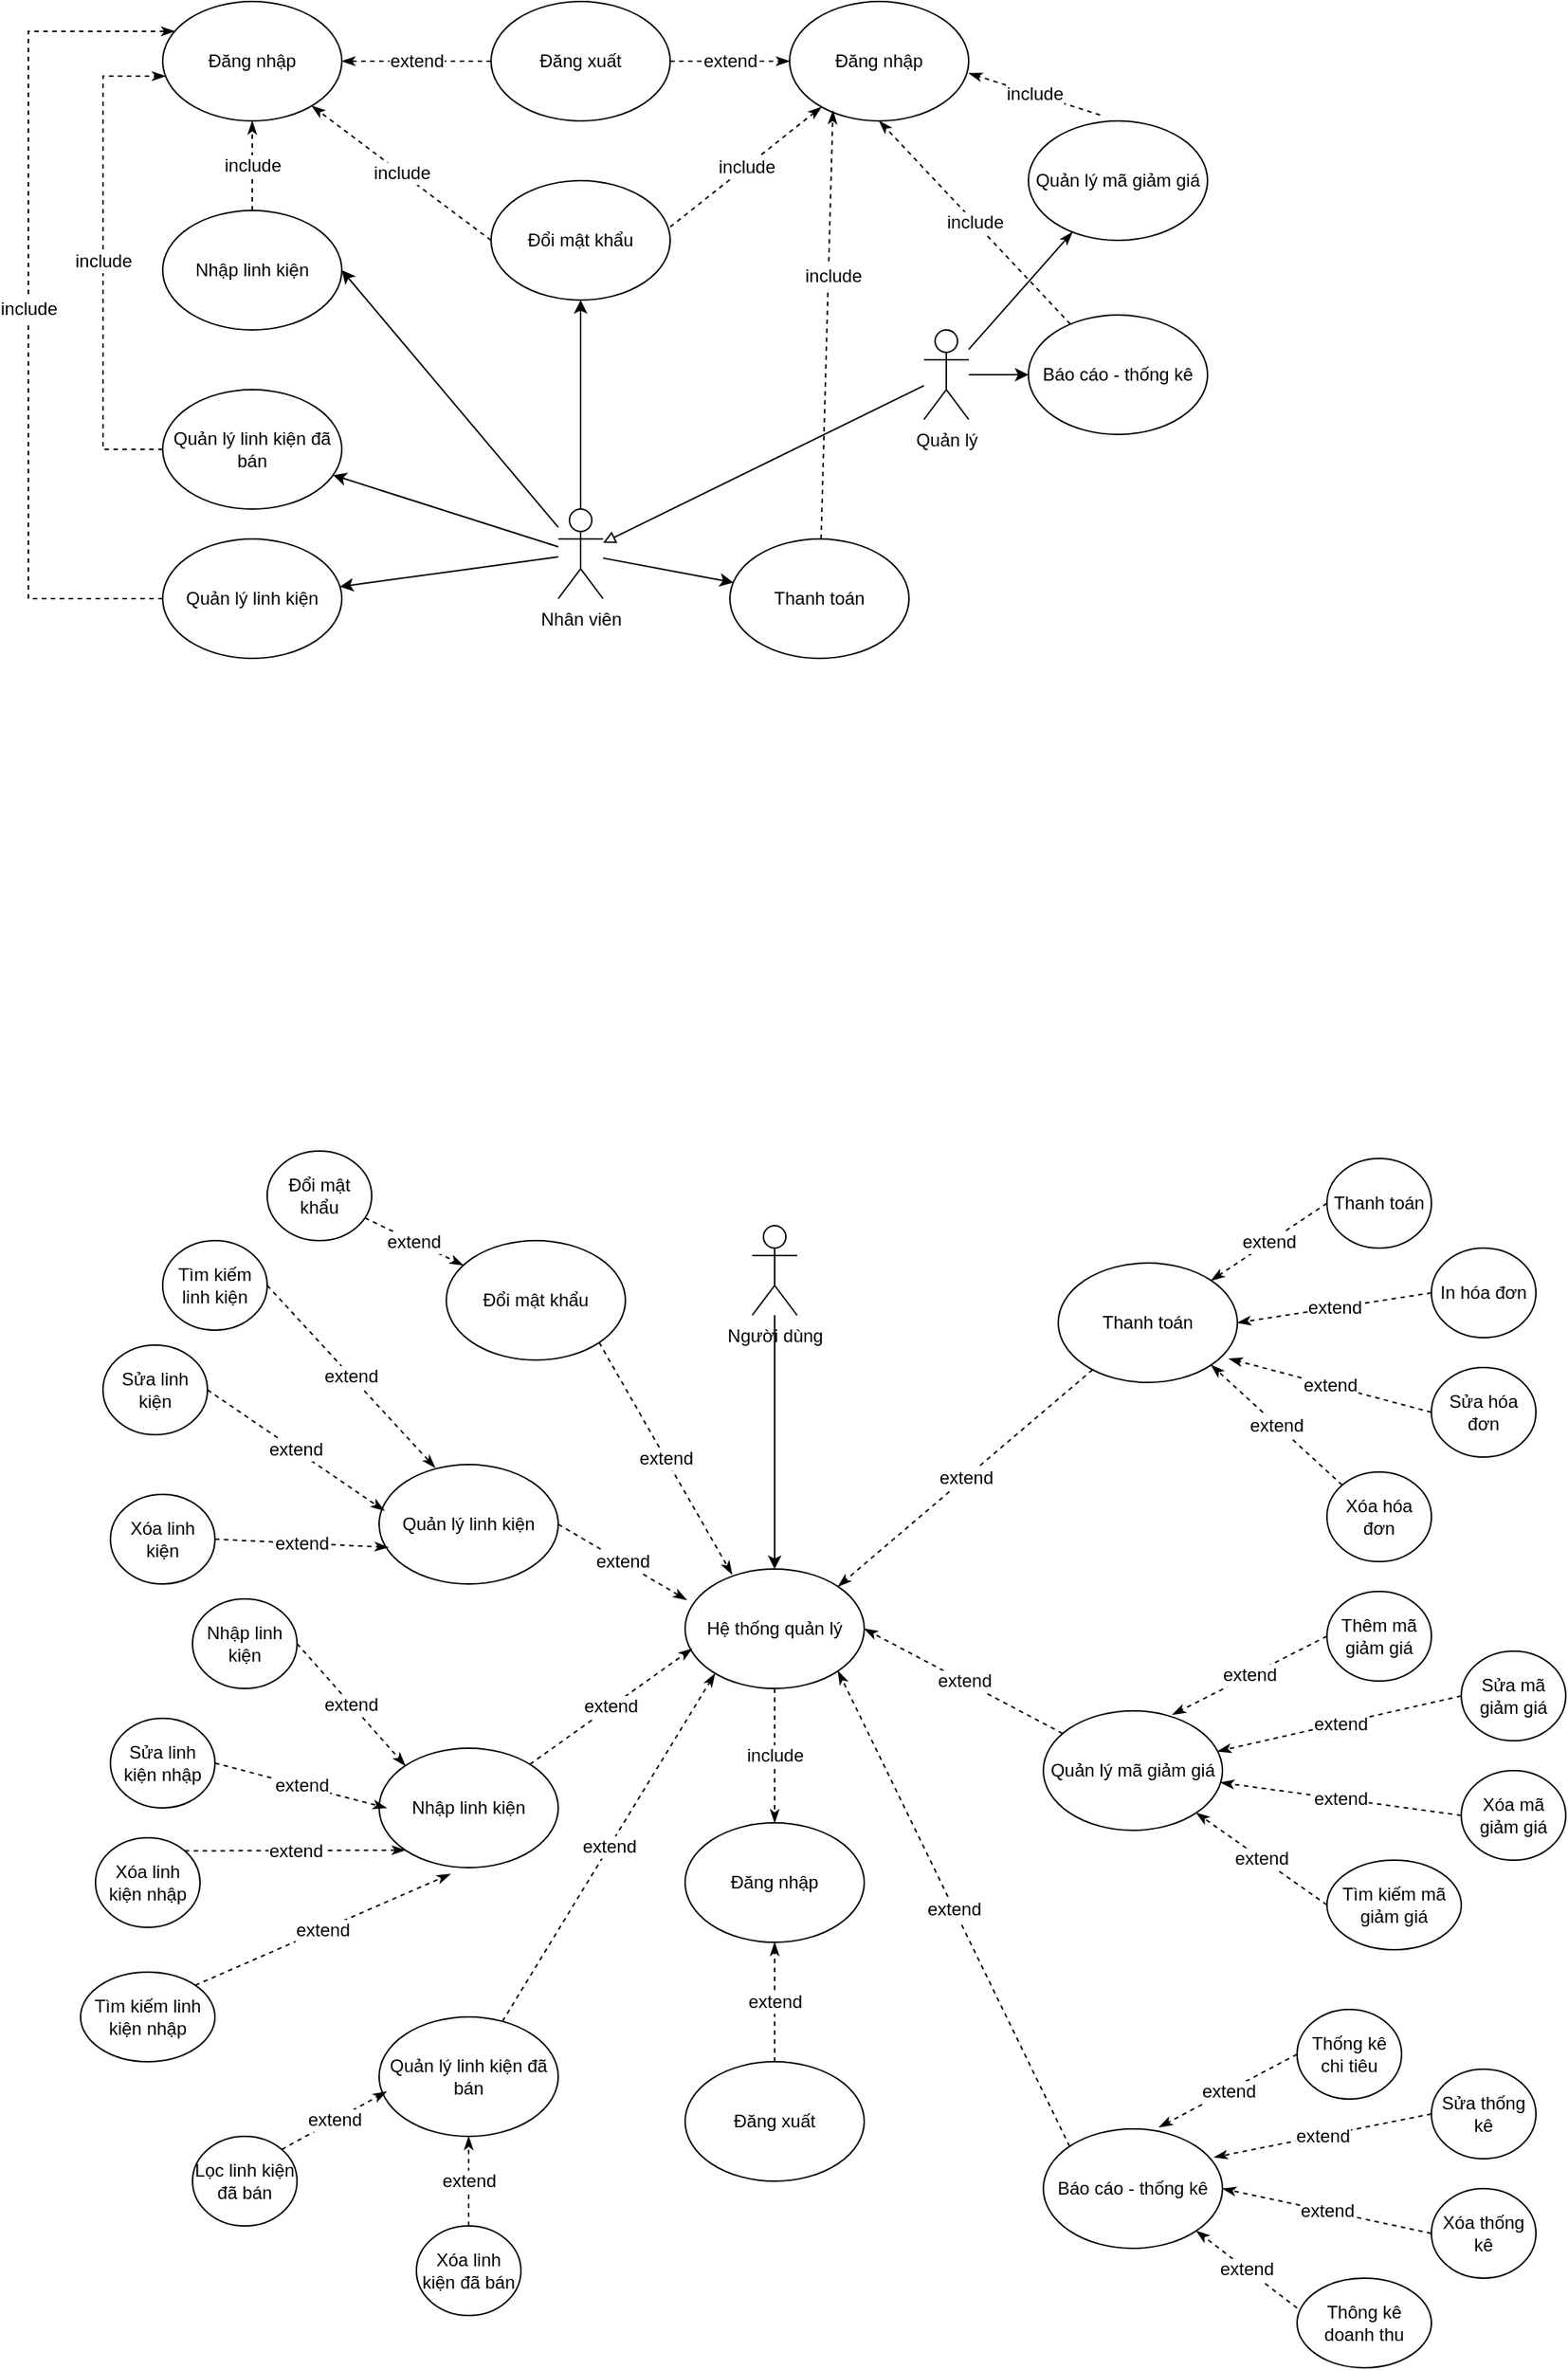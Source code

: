 <mxfile version="18.1.3" type="device" pages="9"><diagram id="9KYe9OfqgDLF2elIuD5f" name="Use Case tổng quát"><mxGraphModel dx="2348" dy="945" grid="1" gridSize="10" guides="1" tooltips="1" connect="1" arrows="1" fold="1" page="1" pageScale="1" pageWidth="850" pageHeight="1100" math="0" shadow="0"><root><mxCell id="0"/><mxCell id="1" parent="0"/><mxCell id="Fh7JyjjgyxLnkpdjSvHv-1" style="edgeStyle=none;rounded=0;orthogonalLoop=1;jettySize=auto;html=1;" parent="1" source="Fh7JyjjgyxLnkpdjSvHv-9" target="Fh7JyjjgyxLnkpdjSvHv-17" edge="1"><mxGeometry relative="1" as="geometry"/></mxCell><mxCell id="Fh7JyjjgyxLnkpdjSvHv-2" style="edgeStyle=none;rounded=0;orthogonalLoop=1;jettySize=auto;html=1;" parent="1" source="Fh7JyjjgyxLnkpdjSvHv-9" target="Fh7JyjjgyxLnkpdjSvHv-18" edge="1"><mxGeometry relative="1" as="geometry"/></mxCell><mxCell id="Fh7JyjjgyxLnkpdjSvHv-8" style="edgeStyle=none;rounded=0;orthogonalLoop=1;jettySize=auto;html=1;" parent="1" source="Fh7JyjjgyxLnkpdjSvHv-9" target="Fh7JyjjgyxLnkpdjSvHv-24" edge="1"><mxGeometry relative="1" as="geometry"/></mxCell><mxCell id="M7t_rTfE9ajkF6MKEjkb-3" style="rounded=0;orthogonalLoop=1;jettySize=auto;html=1;" parent="1" source="Fh7JyjjgyxLnkpdjSvHv-9" target="Fh7JyjjgyxLnkpdjSvHv-19" edge="1"><mxGeometry relative="1" as="geometry"/></mxCell><mxCell id="M7t_rTfE9ajkF6MKEjkb-4" style="edgeStyle=none;rounded=0;orthogonalLoop=1;jettySize=auto;html=1;entryX=1;entryY=0.5;entryDx=0;entryDy=0;" parent="1" source="Fh7JyjjgyxLnkpdjSvHv-9" target="Fh7JyjjgyxLnkpdjSvHv-22" edge="1"><mxGeometry relative="1" as="geometry"/></mxCell><mxCell id="Fh7JyjjgyxLnkpdjSvHv-9" value="Nhân viên" style="shape=umlActor;verticalLabelPosition=bottom;verticalAlign=top;html=1;outlineConnect=0;" parent="1" vertex="1"><mxGeometry x="315" y="440" width="30" height="60" as="geometry"/></mxCell><mxCell id="v6-HCsZY6cNU9R2K5WDS-1" style="rounded=0;orthogonalLoop=1;jettySize=auto;html=1;endArrow=block;endFill=0;" parent="1" source="Fh7JyjjgyxLnkpdjSvHv-16" target="Fh7JyjjgyxLnkpdjSvHv-9" edge="1"><mxGeometry relative="1" as="geometry"/></mxCell><mxCell id="v6-HCsZY6cNU9R2K5WDS-2" style="rounded=0;orthogonalLoop=1;jettySize=auto;html=1;endArrow=classic;endFill=1;" parent="1" source="Fh7JyjjgyxLnkpdjSvHv-16" target="Fh7JyjjgyxLnkpdjSvHv-23" edge="1"><mxGeometry relative="1" as="geometry"/></mxCell><mxCell id="v6-HCsZY6cNU9R2K5WDS-22" style="edgeStyle=none;rounded=0;orthogonalLoop=1;jettySize=auto;html=1;endArrow=classicThin;endFill=1;" parent="1" source="Fh7JyjjgyxLnkpdjSvHv-16" target="Fh7JyjjgyxLnkpdjSvHv-21" edge="1"><mxGeometry relative="1" as="geometry"/></mxCell><mxCell id="Fh7JyjjgyxLnkpdjSvHv-16" value="Quản lý" style="shape=umlActor;verticalLabelPosition=bottom;verticalAlign=top;html=1;outlineConnect=0;" parent="1" vertex="1"><mxGeometry x="560" y="320" width="30" height="60" as="geometry"/></mxCell><mxCell id="Fh7JyjjgyxLnkpdjSvHv-17" value="Quản lý linh kiện" style="ellipse;whiteSpace=wrap;html=1;" parent="1" vertex="1"><mxGeometry x="50" y="460" width="120" height="80" as="geometry"/></mxCell><mxCell id="Fh7JyjjgyxLnkpdjSvHv-18" value="Thanh toán" style="ellipse;whiteSpace=wrap;html=1;" parent="1" vertex="1"><mxGeometry x="430" y="460" width="120" height="80" as="geometry"/></mxCell><mxCell id="Fh7JyjjgyxLnkpdjSvHv-19" value="Quản lý linh kiện đã bán" style="ellipse;whiteSpace=wrap;html=1;" parent="1" vertex="1"><mxGeometry x="50" y="360" width="120" height="80" as="geometry"/></mxCell><mxCell id="Fh7JyjjgyxLnkpdjSvHv-20" value="Đăng nhập" style="ellipse;whiteSpace=wrap;html=1;" parent="1" vertex="1"><mxGeometry x="50" y="100" width="120" height="80" as="geometry"/></mxCell><mxCell id="Fh7JyjjgyxLnkpdjSvHv-21" value="Quản lý mã giảm giá" style="ellipse;whiteSpace=wrap;html=1;" parent="1" vertex="1"><mxGeometry x="630" y="180" width="120" height="80" as="geometry"/></mxCell><mxCell id="Fh7JyjjgyxLnkpdjSvHv-22" value="Nhập linh kiện" style="ellipse;whiteSpace=wrap;html=1;" parent="1" vertex="1"><mxGeometry x="50" y="240" width="120" height="80" as="geometry"/></mxCell><mxCell id="Fh7JyjjgyxLnkpdjSvHv-23" value="Báo cáo - thống kê" style="ellipse;whiteSpace=wrap;html=1;" parent="1" vertex="1"><mxGeometry x="630" y="310" width="120" height="80" as="geometry"/></mxCell><mxCell id="Fh7JyjjgyxLnkpdjSvHv-24" value="Đổi mật khẩu" style="ellipse;whiteSpace=wrap;html=1;" parent="1" vertex="1"><mxGeometry x="270" y="220" width="120" height="80" as="geometry"/></mxCell><mxCell id="v6-HCsZY6cNU9R2K5WDS-5" value="Đăng xuất" style="ellipse;whiteSpace=wrap;html=1;" parent="1" vertex="1"><mxGeometry x="270" y="100" width="120" height="80" as="geometry"/></mxCell><mxCell id="v6-HCsZY6cNU9R2K5WDS-13" value="&lt;font style=&quot;font-size: 12px&quot;&gt;include&lt;/font&gt;" style="edgeStyle=orthogonalEdgeStyle;rounded=0;orthogonalLoop=1;jettySize=auto;html=1;endArrow=classicThin;endFill=1;dashed=1;" parent="1" source="Fh7JyjjgyxLnkpdjSvHv-17" target="Fh7JyjjgyxLnkpdjSvHv-20" edge="1"><mxGeometry relative="1" as="geometry"><mxPoint x="72" y="210" as="sourcePoint"/><mxPoint x="10" y="240" as="targetPoint"/><Array as="points"><mxPoint x="-40" y="500"/><mxPoint x="-40" y="120"/></Array></mxGeometry></mxCell><mxCell id="v6-HCsZY6cNU9R2K5WDS-15" value="&lt;font style=&quot;font-size: 12px&quot;&gt;extend&lt;/font&gt;" style="edgeStyle=none;rounded=0;orthogonalLoop=1;jettySize=auto;html=1;endArrow=classicThin;endFill=1;dashed=1;exitX=0;exitY=0.5;exitDx=0;exitDy=0;entryX=1;entryY=0.5;entryDx=0;entryDy=0;" parent="1" source="v6-HCsZY6cNU9R2K5WDS-5" target="Fh7JyjjgyxLnkpdjSvHv-20" edge="1"><mxGeometry relative="1" as="geometry"><mxPoint x="184.67" y="471.328" as="sourcePoint"/><mxPoint x="320" y="200" as="targetPoint"/></mxGeometry></mxCell><mxCell id="v6-HCsZY6cNU9R2K5WDS-17" value="&lt;font style=&quot;font-size: 12px&quot;&gt;include&lt;/font&gt;" style="edgeStyle=none;rounded=0;orthogonalLoop=1;jettySize=auto;html=1;endArrow=classicThin;endFill=1;dashed=1;exitX=0;exitY=0.5;exitDx=0;exitDy=0;" parent="1" source="Fh7JyjjgyxLnkpdjSvHv-24" target="Fh7JyjjgyxLnkpdjSvHv-20" edge="1"><mxGeometry relative="1" as="geometry"><mxPoint x="140" y="320" as="sourcePoint"/><mxPoint x="140" y="270" as="targetPoint"/></mxGeometry></mxCell><mxCell id="v6-HCsZY6cNU9R2K5WDS-20" value="Đăng nhập" style="ellipse;whiteSpace=wrap;html=1;" parent="1" vertex="1"><mxGeometry x="470" y="100" width="120" height="80" as="geometry"/></mxCell><mxCell id="v6-HCsZY6cNU9R2K5WDS-25" value="&lt;font style=&quot;font-size: 12px&quot;&gt;include&lt;/font&gt;" style="edgeStyle=none;rounded=0;orthogonalLoop=1;jettySize=auto;html=1;endArrow=classicThin;endFill=1;dashed=1;entryX=1;entryY=0.6;entryDx=0;entryDy=0;exitX=0.4;exitY=-0.05;exitDx=0;exitDy=0;exitPerimeter=0;entryPerimeter=0;" parent="1" source="Fh7JyjjgyxLnkpdjSvHv-21" target="v6-HCsZY6cNU9R2K5WDS-20" edge="1"><mxGeometry relative="1" as="geometry"><mxPoint x="140" y="320" as="sourcePoint"/><mxPoint x="140" y="270" as="targetPoint"/></mxGeometry></mxCell><mxCell id="v6-HCsZY6cNU9R2K5WDS-26" value="&lt;font style=&quot;font-size: 12px&quot;&gt;include&lt;/font&gt;" style="edgeStyle=none;rounded=0;orthogonalLoop=1;jettySize=auto;html=1;endArrow=classicThin;endFill=1;dashed=1;entryX=0.5;entryY=1;entryDx=0;entryDy=0;" parent="1" source="Fh7JyjjgyxLnkpdjSvHv-23" target="v6-HCsZY6cNU9R2K5WDS-20" edge="1"><mxGeometry relative="1" as="geometry"><mxPoint x="150" y="330" as="sourcePoint"/><mxPoint x="150" y="280" as="targetPoint"/></mxGeometry></mxCell><mxCell id="v6-HCsZY6cNU9R2K5WDS-29" value="&lt;font style=&quot;font-size: 12px&quot;&gt;extend&lt;/font&gt;" style="edgeStyle=none;rounded=0;orthogonalLoop=1;jettySize=auto;html=1;endArrow=classicThin;endFill=1;dashed=1;" parent="1" source="v6-HCsZY6cNU9R2K5WDS-5" target="v6-HCsZY6cNU9R2K5WDS-20" edge="1"><mxGeometry relative="1" as="geometry"><mxPoint x="285" y="130" as="sourcePoint"/><mxPoint x="182.426" y="201.716" as="targetPoint"/></mxGeometry></mxCell><mxCell id="v6-HCsZY6cNU9R2K5WDS-30" value="&lt;font style=&quot;font-size: 12px&quot;&gt;include&lt;/font&gt;" style="edgeStyle=none;rounded=0;orthogonalLoop=1;jettySize=auto;html=1;endArrow=classicThin;endFill=1;dashed=1;exitX=1;exitY=0.388;exitDx=0;exitDy=0;exitPerimeter=0;" parent="1" source="Fh7JyjjgyxLnkpdjSvHv-24" target="v6-HCsZY6cNU9R2K5WDS-20" edge="1"><mxGeometry relative="1" as="geometry"><mxPoint x="285" y="130" as="sourcePoint"/><mxPoint x="182.426" y="201.716" as="targetPoint"/></mxGeometry></mxCell><mxCell id="v6-HCsZY6cNU9R2K5WDS-32" value="&lt;font style=&quot;font-size: 12px&quot;&gt;include&lt;/font&gt;" style="edgeStyle=none;rounded=0;orthogonalLoop=1;jettySize=auto;html=1;endArrow=classicThin;endFill=1;dashed=1;entryX=0.242;entryY=0.913;entryDx=0;entryDy=0;entryPerimeter=0;" parent="1" source="Fh7JyjjgyxLnkpdjSvHv-18" target="v6-HCsZY6cNU9R2K5WDS-20" edge="1"><mxGeometry x="0.228" y="-3" relative="1" as="geometry"><mxPoint x="390" y="530" as="sourcePoint"/><mxPoint x="501.386" y="180.616" as="targetPoint"/><mxPoint as="offset"/></mxGeometry></mxCell><mxCell id="v6-HCsZY6cNU9R2K5WDS-33" style="edgeStyle=none;rounded=0;orthogonalLoop=1;jettySize=auto;html=1;entryX=0.5;entryY=0;entryDx=0;entryDy=0;endArrow=classicThin;endFill=1;" parent="1" source="Fh7JyjjgyxLnkpdjSvHv-18" target="Fh7JyjjgyxLnkpdjSvHv-18" edge="1"><mxGeometry relative="1" as="geometry"/></mxCell><mxCell id="M7t_rTfE9ajkF6MKEjkb-1" value="&lt;font style=&quot;font-size: 12px&quot;&gt;include&lt;/font&gt;" style="edgeStyle=orthogonalEdgeStyle;rounded=0;orthogonalLoop=1;jettySize=auto;html=1;endArrow=classicThin;endFill=1;dashed=1;exitX=0;exitY=0.5;exitDx=0;exitDy=0;" parent="1" source="Fh7JyjjgyxLnkpdjSvHv-19" target="Fh7JyjjgyxLnkpdjSvHv-20" edge="1"><mxGeometry relative="1" as="geometry"><mxPoint x="60" y="510" as="sourcePoint"/><mxPoint x="60" y="150" as="targetPoint"/><Array as="points"><mxPoint x="10" y="400"/><mxPoint x="10" y="150"/></Array></mxGeometry></mxCell><mxCell id="M7t_rTfE9ajkF6MKEjkb-2" value="&lt;font style=&quot;font-size: 12px&quot;&gt;include&lt;/font&gt;" style="edgeStyle=orthogonalEdgeStyle;rounded=0;orthogonalLoop=1;jettySize=auto;html=1;endArrow=classicThin;endFill=1;dashed=1;exitX=0.5;exitY=0;exitDx=0;exitDy=0;entryX=0.5;entryY=1;entryDx=0;entryDy=0;" parent="1" source="Fh7JyjjgyxLnkpdjSvHv-22" target="Fh7JyjjgyxLnkpdjSvHv-20" edge="1"><mxGeometry relative="1" as="geometry"><mxPoint x="60" y="410" as="sourcePoint"/><mxPoint x="61.905" y="160" as="targetPoint"/><Array as="points"><mxPoint x="110" y="240"/><mxPoint x="110" y="240"/></Array></mxGeometry></mxCell><mxCell id="VqlC1d1W2Vc4ltyuT5L0-64" style="edgeStyle=orthogonalEdgeStyle;rounded=0;orthogonalLoop=1;jettySize=auto;html=1;" edge="1" parent="1" source="VqlC1d1W2Vc4ltyuT5L0-37" target="VqlC1d1W2Vc4ltyuT5L0-63"><mxGeometry relative="1" as="geometry"/></mxCell><mxCell id="VqlC1d1W2Vc4ltyuT5L0-37" value="Người dùng" style="shape=umlActor;verticalLabelPosition=bottom;verticalAlign=top;html=1;outlineConnect=0;" vertex="1" parent="1"><mxGeometry x="445" y="920" width="30" height="60" as="geometry"/></mxCell><mxCell id="VqlC1d1W2Vc4ltyuT5L0-42" value="Quản lý linh kiện" style="ellipse;whiteSpace=wrap;html=1;" vertex="1" parent="1"><mxGeometry x="195" y="1080" width="120" height="80" as="geometry"/></mxCell><mxCell id="VqlC1d1W2Vc4ltyuT5L0-43" value="Thanh toán" style="ellipse;whiteSpace=wrap;html=1;" vertex="1" parent="1"><mxGeometry x="650" y="945" width="120" height="80" as="geometry"/></mxCell><mxCell id="VqlC1d1W2Vc4ltyuT5L0-44" value="Quản lý linh kiện đã bán" style="ellipse;whiteSpace=wrap;html=1;" vertex="1" parent="1"><mxGeometry x="195" y="1450" width="120" height="80" as="geometry"/></mxCell><mxCell id="VqlC1d1W2Vc4ltyuT5L0-45" value="Đăng nhập" style="ellipse;whiteSpace=wrap;html=1;" vertex="1" parent="1"><mxGeometry x="400" y="1320" width="120" height="80" as="geometry"/></mxCell><mxCell id="VqlC1d1W2Vc4ltyuT5L0-46" value="Quản lý mã giảm giá" style="ellipse;whiteSpace=wrap;html=1;" vertex="1" parent="1"><mxGeometry x="640" y="1245" width="120" height="80" as="geometry"/></mxCell><mxCell id="VqlC1d1W2Vc4ltyuT5L0-47" value="Nhập linh kiện" style="ellipse;whiteSpace=wrap;html=1;" vertex="1" parent="1"><mxGeometry x="195" y="1270" width="120" height="80" as="geometry"/></mxCell><mxCell id="VqlC1d1W2Vc4ltyuT5L0-48" value="Báo cáo - thống kê" style="ellipse;whiteSpace=wrap;html=1;" vertex="1" parent="1"><mxGeometry x="640" y="1525" width="120" height="80" as="geometry"/></mxCell><mxCell id="VqlC1d1W2Vc4ltyuT5L0-49" value="Đổi mật khẩu" style="ellipse;whiteSpace=wrap;html=1;" vertex="1" parent="1"><mxGeometry x="240" y="930" width="120" height="80" as="geometry"/></mxCell><mxCell id="VqlC1d1W2Vc4ltyuT5L0-50" value="Đăng xuất" style="ellipse;whiteSpace=wrap;html=1;" vertex="1" parent="1"><mxGeometry x="400" y="1480" width="120" height="80" as="geometry"/></mxCell><mxCell id="VqlC1d1W2Vc4ltyuT5L0-52" value="&lt;font style=&quot;font-size: 12px&quot;&gt;extend&lt;/font&gt;" style="edgeStyle=none;rounded=0;orthogonalLoop=1;jettySize=auto;html=1;endArrow=classicThin;endFill=1;dashed=1;entryX=0.5;entryY=1;entryDx=0;entryDy=0;" edge="1" parent="1" source="VqlC1d1W2Vc4ltyuT5L0-50" target="VqlC1d1W2Vc4ltyuT5L0-45"><mxGeometry relative="1" as="geometry"><mxPoint x="224.59" y="1121.328" as="sourcePoint"/><mxPoint x="359.92" y="850" as="targetPoint"/></mxGeometry></mxCell><mxCell id="VqlC1d1W2Vc4ltyuT5L0-53" value="&lt;span style=&quot;font-size: 12px;&quot;&gt;extend&lt;/span&gt;" style="edgeStyle=none;rounded=0;orthogonalLoop=1;jettySize=auto;html=1;endArrow=classicThin;endFill=1;dashed=1;exitX=1;exitY=1;exitDx=0;exitDy=0;entryX=0.262;entryY=0.045;entryDx=0;entryDy=0;entryPerimeter=0;" edge="1" parent="1" source="VqlC1d1W2Vc4ltyuT5L0-49" target="VqlC1d1W2Vc4ltyuT5L0-63"><mxGeometry relative="1" as="geometry"><mxPoint x="89.92" y="930" as="sourcePoint"/><mxPoint x="89.92" y="880" as="targetPoint"/></mxGeometry></mxCell><mxCell id="VqlC1d1W2Vc4ltyuT5L0-60" style="edgeStyle=none;rounded=0;orthogonalLoop=1;jettySize=auto;html=1;entryX=0.5;entryY=0;entryDx=0;entryDy=0;endArrow=classicThin;endFill=1;" edge="1" parent="1" source="VqlC1d1W2Vc4ltyuT5L0-43" target="VqlC1d1W2Vc4ltyuT5L0-43"><mxGeometry relative="1" as="geometry"/></mxCell><mxCell id="VqlC1d1W2Vc4ltyuT5L0-62" value="&lt;font style=&quot;font-size: 12px&quot;&gt;include&lt;/font&gt;" style="rounded=0;orthogonalLoop=1;jettySize=auto;html=1;endArrow=classicThin;endFill=1;dashed=1;exitX=0.5;exitY=1;exitDx=0;exitDy=0;entryX=0.5;entryY=0;entryDx=0;entryDy=0;" edge="1" parent="1" source="VqlC1d1W2Vc4ltyuT5L0-63" target="VqlC1d1W2Vc4ltyuT5L0-45"><mxGeometry relative="1" as="geometry"><mxPoint x="9.92" y="1020" as="sourcePoint"/><mxPoint x="11.825" y="770" as="targetPoint"/></mxGeometry></mxCell><mxCell id="VqlC1d1W2Vc4ltyuT5L0-63" value="Hệ thống quản lý" style="ellipse;whiteSpace=wrap;html=1;" vertex="1" parent="1"><mxGeometry x="400.0" y="1150" width="120" height="80" as="geometry"/></mxCell><mxCell id="VqlC1d1W2Vc4ltyuT5L0-67" value="&lt;span style=&quot;font-size: 12px;&quot;&gt;extend&lt;/span&gt;" style="edgeStyle=none;rounded=0;orthogonalLoop=1;jettySize=auto;html=1;endArrow=classicThin;endFill=1;dashed=1;entryX=1;entryY=0;entryDx=0;entryDy=0;" edge="1" parent="1" source="VqlC1d1W2Vc4ltyuT5L0-43" target="VqlC1d1W2Vc4ltyuT5L0-63"><mxGeometry relative="1" as="geometry"><mxPoint x="610" y="1010" as="sourcePoint"/><mxPoint x="520" y="1150" as="targetPoint"/></mxGeometry></mxCell><mxCell id="VqlC1d1W2Vc4ltyuT5L0-68" value="&lt;span style=&quot;font-size: 12px;&quot;&gt;extend&lt;/span&gt;" style="edgeStyle=none;rounded=0;orthogonalLoop=1;jettySize=auto;html=1;endArrow=classicThin;endFill=1;dashed=1;exitX=1;exitY=0.5;exitDx=0;exitDy=0;entryX=0.009;entryY=0.258;entryDx=0;entryDy=0;entryPerimeter=0;" edge="1" parent="1" source="VqlC1d1W2Vc4ltyuT5L0-42" target="VqlC1d1W2Vc4ltyuT5L0-63"><mxGeometry relative="1" as="geometry"><mxPoint x="650" y="930" as="sourcePoint"/><mxPoint x="497.754" y="1124.537" as="targetPoint"/></mxGeometry></mxCell><mxCell id="VqlC1d1W2Vc4ltyuT5L0-69" value="&lt;span style=&quot;font-size: 12px;&quot;&gt;extend&lt;/span&gt;" style="edgeStyle=none;rounded=0;orthogonalLoop=1;jettySize=auto;html=1;endArrow=classicThin;endFill=1;dashed=1;" edge="1" parent="1" source="VqlC1d1W2Vc4ltyuT5L0-44"><mxGeometry relative="1" as="geometry"><mxPoint x="650" y="1400" as="sourcePoint"/><mxPoint x="420" y="1220" as="targetPoint"/></mxGeometry></mxCell><mxCell id="VqlC1d1W2Vc4ltyuT5L0-70" value="&lt;span style=&quot;font-size: 12px;&quot;&gt;extend&lt;/span&gt;" style="edgeStyle=none;rounded=0;orthogonalLoop=1;jettySize=auto;html=1;endArrow=classicThin;endFill=1;dashed=1;entryX=0.039;entryY=0.667;entryDx=0;entryDy=0;entryPerimeter=0;" edge="1" parent="1" source="VqlC1d1W2Vc4ltyuT5L0-47" target="VqlC1d1W2Vc4ltyuT5L0-63"><mxGeometry relative="1" as="geometry"><mxPoint x="650" y="1260" as="sourcePoint"/><mxPoint x="530.6" y="1175.92" as="targetPoint"/></mxGeometry></mxCell><mxCell id="VqlC1d1W2Vc4ltyuT5L0-72" value="&lt;span style=&quot;font-size: 12px;&quot;&gt;extend&lt;/span&gt;" style="edgeStyle=none;rounded=0;orthogonalLoop=1;jettySize=auto;html=1;endArrow=classicThin;endFill=1;dashed=1;entryX=1;entryY=0.5;entryDx=0;entryDy=0;" edge="1" parent="1" source="VqlC1d1W2Vc4ltyuT5L0-46" target="VqlC1d1W2Vc4ltyuT5L0-63"><mxGeometry relative="1" as="geometry"><mxPoint x="650" y="1400" as="sourcePoint"/><mxPoint x="512.426" y="1188.284" as="targetPoint"/></mxGeometry></mxCell><mxCell id="VqlC1d1W2Vc4ltyuT5L0-73" value="&lt;span style=&quot;font-size: 12px;&quot;&gt;extend&lt;/span&gt;" style="edgeStyle=none;rounded=0;orthogonalLoop=1;jettySize=auto;html=1;endArrow=classicThin;endFill=1;dashed=1;exitX=0;exitY=0;exitDx=0;exitDy=0;entryX=1;entryY=1;entryDx=0;entryDy=0;" edge="1" parent="1" source="VqlC1d1W2Vc4ltyuT5L0-48" target="VqlC1d1W2Vc4ltyuT5L0-63"><mxGeometry relative="1" as="geometry"><mxPoint x="667.574" y="1501.716" as="sourcePoint"/><mxPoint x="491.598" y="1197.319" as="targetPoint"/></mxGeometry></mxCell><mxCell id="VqlC1d1W2Vc4ltyuT5L0-74" value="Đổi mật khẩu" style="ellipse;whiteSpace=wrap;html=1;" vertex="1" parent="1"><mxGeometry x="120" y="870" width="70" height="60" as="geometry"/></mxCell><mxCell id="VqlC1d1W2Vc4ltyuT5L0-75" value="&lt;span style=&quot;font-size: 12px;&quot;&gt;extend&lt;/span&gt;" style="edgeStyle=none;rounded=0;orthogonalLoop=1;jettySize=auto;html=1;endArrow=classicThin;endFill=1;dashed=1;" edge="1" parent="1" source="VqlC1d1W2Vc4ltyuT5L0-74" target="VqlC1d1W2Vc4ltyuT5L0-49"><mxGeometry relative="1" as="geometry"><mxPoint x="-45" y="690" as="sourcePoint"/><mxPoint x="-207.355" y="1041.769" as="targetPoint"/></mxGeometry></mxCell><mxCell id="rhQIUZMeuduIxJ1_j6P4-1" value="Tìm kiếm linh kiện" style="ellipse;whiteSpace=wrap;html=1;" vertex="1" parent="1"><mxGeometry x="50" y="930" width="70" height="60" as="geometry"/></mxCell><mxCell id="rhQIUZMeuduIxJ1_j6P4-2" value="Sửa linh kiện" style="ellipse;whiteSpace=wrap;html=1;" vertex="1" parent="1"><mxGeometry x="10" y="1000" width="70" height="60" as="geometry"/></mxCell><mxCell id="rhQIUZMeuduIxJ1_j6P4-3" value="Xóa linh kiện" style="ellipse;whiteSpace=wrap;html=1;" vertex="1" parent="1"><mxGeometry x="15" y="1100" width="70" height="60" as="geometry"/></mxCell><mxCell id="rhQIUZMeuduIxJ1_j6P4-4" value="&lt;span style=&quot;font-size: 12px;&quot;&gt;extend&lt;/span&gt;" style="edgeStyle=none;rounded=0;orthogonalLoop=1;jettySize=auto;html=1;endArrow=classicThin;endFill=1;dashed=1;exitX=1;exitY=0.5;exitDx=0;exitDy=0;entryX=0.029;entryY=0.386;entryDx=0;entryDy=0;entryPerimeter=0;" edge="1" parent="1" source="rhQIUZMeuduIxJ1_j6P4-2" target="VqlC1d1W2Vc4ltyuT5L0-42"><mxGeometry relative="1" as="geometry"><mxPoint x="405" y="960" as="sourcePoint"/><mxPoint x="325" y="960" as="targetPoint"/></mxGeometry></mxCell><mxCell id="rhQIUZMeuduIxJ1_j6P4-5" value="&lt;span style=&quot;font-size: 12px;&quot;&gt;extend&lt;/span&gt;" style="edgeStyle=none;rounded=0;orthogonalLoop=1;jettySize=auto;html=1;endArrow=classicThin;endFill=1;dashed=1;exitX=1;exitY=0.5;exitDx=0;exitDy=0;entryX=0.313;entryY=0.027;entryDx=0;entryDy=0;entryPerimeter=0;" edge="1" parent="1" source="rhQIUZMeuduIxJ1_j6P4-1" target="VqlC1d1W2Vc4ltyuT5L0-42"><mxGeometry relative="1" as="geometry"><mxPoint x="465.0" y="1090" as="sourcePoint"/><mxPoint x="325" y="1090" as="targetPoint"/></mxGeometry></mxCell><mxCell id="rhQIUZMeuduIxJ1_j6P4-6" value="&lt;span style=&quot;font-size: 12px;&quot;&gt;extend&lt;/span&gt;" style="edgeStyle=none;rounded=0;orthogonalLoop=1;jettySize=auto;html=1;endArrow=classicThin;endFill=1;dashed=1;exitX=1;exitY=0.5;exitDx=0;exitDy=0;entryX=0.051;entryY=0.693;entryDx=0;entryDy=0;entryPerimeter=0;" edge="1" parent="1" source="rhQIUZMeuduIxJ1_j6P4-3" target="VqlC1d1W2Vc4ltyuT5L0-42"><mxGeometry relative="1" as="geometry"><mxPoint x="365.0" y="1030" as="sourcePoint"/><mxPoint x="213" y="1140" as="targetPoint"/></mxGeometry></mxCell><mxCell id="vu0L8gMorTv-SEublGUL-1" value="Nhập linh kiện" style="ellipse;whiteSpace=wrap;html=1;" vertex="1" parent="1"><mxGeometry x="70" y="1170" width="70" height="60" as="geometry"/></mxCell><mxCell id="vu0L8gMorTv-SEublGUL-2" value="Sửa linh kiện nhập" style="ellipse;whiteSpace=wrap;html=1;" vertex="1" parent="1"><mxGeometry x="15" y="1250" width="70" height="60" as="geometry"/></mxCell><mxCell id="vu0L8gMorTv-SEublGUL-3" value="Xóa linh kiện nhập" style="ellipse;whiteSpace=wrap;html=1;" vertex="1" parent="1"><mxGeometry x="5" y="1330" width="70" height="60" as="geometry"/></mxCell><mxCell id="vu0L8gMorTv-SEublGUL-4" value="&lt;span style=&quot;font-size: 12px;&quot;&gt;extend&lt;/span&gt;" style="edgeStyle=none;rounded=0;orthogonalLoop=1;jettySize=auto;html=1;endArrow=classicThin;endFill=1;dashed=1;exitX=1;exitY=0.5;exitDx=0;exitDy=0;" edge="1" parent="1" source="vu0L8gMorTv-SEublGUL-2"><mxGeometry relative="1" as="geometry"><mxPoint x="465.0" y="1120.0" as="sourcePoint"/><mxPoint x="200" y="1310" as="targetPoint"/></mxGeometry></mxCell><mxCell id="_oE97s9oRPD3n63STAra-1" value="&lt;span style=&quot;font-size: 12px;&quot;&gt;extend&lt;/span&gt;" style="edgeStyle=none;rounded=0;orthogonalLoop=1;jettySize=auto;html=1;endArrow=classicThin;endFill=1;dashed=1;exitX=1;exitY=0.5;exitDx=0;exitDy=0;entryX=0;entryY=0;entryDx=0;entryDy=0;" edge="1" parent="1" source="vu0L8gMorTv-SEublGUL-1" target="VqlC1d1W2Vc4ltyuT5L0-47"><mxGeometry relative="1" as="geometry"><mxPoint x="465.0" y="1320.0" as="sourcePoint"/><mxPoint x="325.0" y="1320.0" as="targetPoint"/></mxGeometry></mxCell><mxCell id="_oE97s9oRPD3n63STAra-2" value="&lt;span style=&quot;font-size: 12px;&quot;&gt;extend&lt;/span&gt;" style="edgeStyle=none;rounded=0;orthogonalLoop=1;jettySize=auto;html=1;endArrow=classicThin;endFill=1;dashed=1;exitX=1;exitY=0;exitDx=0;exitDy=0;entryX=0;entryY=1;entryDx=0;entryDy=0;" edge="1" parent="1" source="vu0L8gMorTv-SEublGUL-3" target="VqlC1d1W2Vc4ltyuT5L0-47"><mxGeometry relative="1" as="geometry"><mxPoint x="475.0" y="1330.0" as="sourcePoint"/><mxPoint x="335.0" y="1330.0" as="targetPoint"/></mxGeometry></mxCell><mxCell id="_oE97s9oRPD3n63STAra-3" value="Tìm kiếm linh kiện nhập" style="ellipse;whiteSpace=wrap;html=1;" vertex="1" parent="1"><mxGeometry x="-5" y="1420" width="90" height="60" as="geometry"/></mxCell><mxCell id="_oE97s9oRPD3n63STAra-4" value="&lt;span style=&quot;font-size: 12px;&quot;&gt;extend&lt;/span&gt;" style="edgeStyle=none;rounded=0;orthogonalLoop=1;jettySize=auto;html=1;endArrow=classicThin;endFill=1;dashed=1;exitX=1;exitY=0;exitDx=0;exitDy=0;entryX=0.398;entryY=1.054;entryDx=0;entryDy=0;entryPerimeter=0;" edge="1" parent="1" source="_oE97s9oRPD3n63STAra-3" target="VqlC1d1W2Vc4ltyuT5L0-47"><mxGeometry relative="1" as="geometry"><mxPoint x="455.0" y="1380.0" as="sourcePoint"/><mxPoint x="307.426" y="1348.284" as="targetPoint"/></mxGeometry></mxCell><mxCell id="i9pvoCEsci-yyA8KLWz3-2" value="Lọc linh kiện đã bán" style="ellipse;whiteSpace=wrap;html=1;" vertex="1" parent="1"><mxGeometry x="70" y="1530" width="70" height="60" as="geometry"/></mxCell><mxCell id="i9pvoCEsci-yyA8KLWz3-3" value="&lt;span style=&quot;font-size: 12px;&quot;&gt;extend&lt;/span&gt;" style="edgeStyle=none;rounded=0;orthogonalLoop=1;jettySize=auto;html=1;endArrow=classicThin;endFill=1;dashed=1;exitX=1;exitY=0;exitDx=0;exitDy=0;" edge="1" parent="1" source="i9pvoCEsci-yyA8KLWz3-2"><mxGeometry relative="1" as="geometry"><mxPoint x="282.905" y="1498.972" as="sourcePoint"/><mxPoint x="200" y="1500" as="targetPoint"/></mxGeometry></mxCell><mxCell id="i9pvoCEsci-yyA8KLWz3-4" value="Xóa linh kiện đã bán" style="ellipse;whiteSpace=wrap;html=1;" vertex="1" parent="1"><mxGeometry x="220" y="1590" width="70" height="60" as="geometry"/></mxCell><mxCell id="i9pvoCEsci-yyA8KLWz3-6" value="&lt;span style=&quot;font-size: 12px;&quot;&gt;extend&lt;/span&gt;" style="edgeStyle=none;rounded=0;orthogonalLoop=1;jettySize=auto;html=1;endArrow=classicThin;endFill=1;dashed=1;entryX=0.5;entryY=1;entryDx=0;entryDy=0;exitX=0.5;exitY=0;exitDx=0;exitDy=0;" edge="1" parent="1" source="i9pvoCEsci-yyA8KLWz3-4" target="VqlC1d1W2Vc4ltyuT5L0-44"><mxGeometry relative="1" as="geometry"><mxPoint x="260" y="1690" as="sourcePoint"/><mxPoint x="213.485" y="1632.439" as="targetPoint"/></mxGeometry></mxCell><mxCell id="31CCA8Lv03x6N-JiyInh-1" value="Thanh toán" style="ellipse;whiteSpace=wrap;html=1;" vertex="1" parent="1"><mxGeometry x="830" y="875" width="70" height="60" as="geometry"/></mxCell><mxCell id="31CCA8Lv03x6N-JiyInh-2" value="In hóa đơn" style="ellipse;whiteSpace=wrap;html=1;" vertex="1" parent="1"><mxGeometry x="900" y="935" width="70" height="60" as="geometry"/></mxCell><mxCell id="31CCA8Lv03x6N-JiyInh-3" value="Sửa hóa đơn" style="ellipse;whiteSpace=wrap;html=1;" vertex="1" parent="1"><mxGeometry x="900" y="1015" width="70" height="60" as="geometry"/></mxCell><mxCell id="PvzeAv4FctOi2T7xx_yG-1" value="&lt;span style=&quot;font-size: 12px;&quot;&gt;extend&lt;/span&gt;" style="edgeStyle=none;rounded=0;orthogonalLoop=1;jettySize=auto;html=1;endArrow=classicThin;endFill=1;dashed=1;entryX=1;entryY=0;entryDx=0;entryDy=0;exitX=0;exitY=0.5;exitDx=0;exitDy=0;" edge="1" parent="1" source="31CCA8Lv03x6N-JiyInh-1" target="VqlC1d1W2Vc4ltyuT5L0-43"><mxGeometry relative="1" as="geometry"><mxPoint x="840" y="845" as="sourcePoint"/><mxPoint x="770.0" y="815" as="targetPoint"/></mxGeometry></mxCell><mxCell id="PvzeAv4FctOi2T7xx_yG-2" value="Xóa hóa đơn" style="ellipse;whiteSpace=wrap;html=1;" vertex="1" parent="1"><mxGeometry x="830" y="1085" width="70" height="60" as="geometry"/></mxCell><mxCell id="PvzeAv4FctOi2T7xx_yG-3" value="&lt;span style=&quot;font-size: 12px;&quot;&gt;extend&lt;/span&gt;" style="edgeStyle=none;rounded=0;orthogonalLoop=1;jettySize=auto;html=1;endArrow=classicThin;endFill=1;dashed=1;entryX=1;entryY=0.5;entryDx=0;entryDy=0;exitX=0;exitY=0.5;exitDx=0;exitDy=0;" edge="1" parent="1" source="31CCA8Lv03x6N-JiyInh-2" target="VqlC1d1W2Vc4ltyuT5L0-43"><mxGeometry relative="1" as="geometry"><mxPoint x="840" y="915" as="sourcePoint"/><mxPoint x="752.426" y="946.716" as="targetPoint"/></mxGeometry></mxCell><mxCell id="PvzeAv4FctOi2T7xx_yG-4" value="&lt;span style=&quot;font-size: 12px;&quot;&gt;extend&lt;/span&gt;" style="edgeStyle=none;rounded=0;orthogonalLoop=1;jettySize=auto;html=1;endArrow=classicThin;endFill=1;dashed=1;entryX=0.953;entryY=0.801;entryDx=0;entryDy=0;exitX=0;exitY=0.5;exitDx=0;exitDy=0;entryPerimeter=0;" edge="1" parent="1" source="31CCA8Lv03x6N-JiyInh-3" target="VqlC1d1W2Vc4ltyuT5L0-43"><mxGeometry relative="1" as="geometry"><mxPoint x="850" y="925" as="sourcePoint"/><mxPoint x="762.426" y="956.716" as="targetPoint"/></mxGeometry></mxCell><mxCell id="PvzeAv4FctOi2T7xx_yG-5" value="&lt;span style=&quot;font-size: 12px;&quot;&gt;extend&lt;/span&gt;" style="edgeStyle=none;rounded=0;orthogonalLoop=1;jettySize=auto;html=1;endArrow=classicThin;endFill=1;dashed=1;entryX=1;entryY=1;entryDx=0;entryDy=0;exitX=0;exitY=0;exitDx=0;exitDy=0;" edge="1" parent="1" source="PvzeAv4FctOi2T7xx_yG-2" target="VqlC1d1W2Vc4ltyuT5L0-43"><mxGeometry relative="1" as="geometry"><mxPoint x="860" y="935" as="sourcePoint"/><mxPoint x="772.426" y="966.716" as="targetPoint"/></mxGeometry></mxCell><mxCell id="W0Ud4Y_K8LgvNb1FplqP-1" value="Thêm mã giảm giá" style="ellipse;whiteSpace=wrap;html=1;" vertex="1" parent="1"><mxGeometry x="830" y="1165" width="70" height="60" as="geometry"/></mxCell><mxCell id="W0Ud4Y_K8LgvNb1FplqP-2" value="Sửa mã giảm giá" style="ellipse;whiteSpace=wrap;html=1;" vertex="1" parent="1"><mxGeometry x="920" y="1205" width="70" height="60" as="geometry"/></mxCell><mxCell id="W0Ud4Y_K8LgvNb1FplqP-3" value="Xóa mã giảm giá" style="ellipse;whiteSpace=wrap;html=1;" vertex="1" parent="1"><mxGeometry x="920" y="1285" width="70" height="60" as="geometry"/></mxCell><mxCell id="W0Ud4Y_K8LgvNb1FplqP-4" value="Tìm kiếm mã giảm giá" style="ellipse;whiteSpace=wrap;html=1;" vertex="1" parent="1"><mxGeometry x="830" y="1345" width="90" height="60" as="geometry"/></mxCell><mxCell id="W0Ud4Y_K8LgvNb1FplqP-5" value="&lt;span style=&quot;font-size: 12px;&quot;&gt;extend&lt;/span&gt;" style="edgeStyle=none;rounded=0;orthogonalLoop=1;jettySize=auto;html=1;endArrow=classicThin;endFill=1;dashed=1;entryX=0.72;entryY=0.032;entryDx=0;entryDy=0;exitX=0;exitY=0.5;exitDx=0;exitDy=0;entryPerimeter=0;" edge="1" parent="1" source="W0Ud4Y_K8LgvNb1FplqP-1" target="VqlC1d1W2Vc4ltyuT5L0-46"><mxGeometry relative="1" as="geometry"><mxPoint x="910.0" y="1055" as="sourcePoint"/><mxPoint x="764.36" y="999.08" as="targetPoint"/></mxGeometry></mxCell><mxCell id="W0Ud4Y_K8LgvNb1FplqP-6" value="&lt;span style=&quot;font-size: 12px;&quot;&gt;extend&lt;/span&gt;" style="edgeStyle=none;rounded=0;orthogonalLoop=1;jettySize=auto;html=1;endArrow=classicThin;endFill=1;dashed=1;exitX=0;exitY=0.5;exitDx=0;exitDy=0;" edge="1" parent="1" source="W0Ud4Y_K8LgvNb1FplqP-2" target="VqlC1d1W2Vc4ltyuT5L0-46"><mxGeometry relative="1" as="geometry"><mxPoint x="920.0" y="1065" as="sourcePoint"/><mxPoint x="774.36" y="1009.08" as="targetPoint"/></mxGeometry></mxCell><mxCell id="W0Ud4Y_K8LgvNb1FplqP-7" value="&lt;span style=&quot;font-size: 12px;&quot;&gt;extend&lt;/span&gt;" style="edgeStyle=none;rounded=0;orthogonalLoop=1;jettySize=auto;html=1;endArrow=classicThin;endFill=1;dashed=1;exitX=0;exitY=0.5;exitDx=0;exitDy=0;" edge="1" parent="1" source="W0Ud4Y_K8LgvNb1FplqP-3" target="VqlC1d1W2Vc4ltyuT5L0-46"><mxGeometry relative="1" as="geometry"><mxPoint x="930.0" y="1075" as="sourcePoint"/><mxPoint x="784.36" y="1019.08" as="targetPoint"/></mxGeometry></mxCell><mxCell id="W0Ud4Y_K8LgvNb1FplqP-8" value="&lt;span style=&quot;font-size: 12px;&quot;&gt;extend&lt;/span&gt;" style="edgeStyle=none;rounded=0;orthogonalLoop=1;jettySize=auto;html=1;endArrow=classicThin;endFill=1;dashed=1;entryX=1;entryY=1;entryDx=0;entryDy=0;exitX=0;exitY=0.5;exitDx=0;exitDy=0;" edge="1" parent="1" source="W0Ud4Y_K8LgvNb1FplqP-4" target="VqlC1d1W2Vc4ltyuT5L0-46"><mxGeometry relative="1" as="geometry"><mxPoint x="940.0" y="1085" as="sourcePoint"/><mxPoint x="794.36" y="1029.08" as="targetPoint"/></mxGeometry></mxCell><mxCell id="E_o3F23hLI5XWaMWNfsB-1" value="Thống kê chi tiêu" style="ellipse;whiteSpace=wrap;html=1;" vertex="1" parent="1"><mxGeometry x="810" y="1445" width="70" height="60" as="geometry"/></mxCell><mxCell id="E_o3F23hLI5XWaMWNfsB-2" value="Sửa thống kê" style="ellipse;whiteSpace=wrap;html=1;" vertex="1" parent="1"><mxGeometry x="900" y="1485" width="70" height="60" as="geometry"/></mxCell><mxCell id="E_o3F23hLI5XWaMWNfsB-3" value="Xóa thống kê" style="ellipse;whiteSpace=wrap;html=1;" vertex="1" parent="1"><mxGeometry x="900" y="1565" width="70" height="60" as="geometry"/></mxCell><mxCell id="E_o3F23hLI5XWaMWNfsB-4" value="Thông kê &lt;br&gt;doanh thu" style="ellipse;whiteSpace=wrap;html=1;" vertex="1" parent="1"><mxGeometry x="810" y="1625" width="90" height="60" as="geometry"/></mxCell><mxCell id="dTjUZSM2CmtQ9tjUBAB7-1" value="&lt;span style=&quot;font-size: 12px;&quot;&gt;extend&lt;/span&gt;" style="edgeStyle=none;rounded=0;orthogonalLoop=1;jettySize=auto;html=1;endArrow=classicThin;endFill=1;dashed=1;entryX=0.646;entryY=-0.014;entryDx=0;entryDy=0;exitX=0;exitY=0.5;exitDx=0;exitDy=0;entryPerimeter=0;" edge="1" parent="1" source="E_o3F23hLI5XWaMWNfsB-1" target="VqlC1d1W2Vc4ltyuT5L0-48"><mxGeometry relative="1" as="geometry"><mxPoint x="840" y="1385" as="sourcePoint"/><mxPoint x="752.426" y="1323.284" as="targetPoint"/></mxGeometry></mxCell><mxCell id="dTjUZSM2CmtQ9tjUBAB7-2" value="&lt;span style=&quot;font-size: 12px;&quot;&gt;extend&lt;/span&gt;" style="edgeStyle=none;rounded=0;orthogonalLoop=1;jettySize=auto;html=1;endArrow=classicThin;endFill=1;dashed=1;entryX=0.953;entryY=0.238;entryDx=0;entryDy=0;exitX=0;exitY=0.5;exitDx=0;exitDy=0;entryPerimeter=0;" edge="1" parent="1" source="E_o3F23hLI5XWaMWNfsB-2" target="VqlC1d1W2Vc4ltyuT5L0-48"><mxGeometry relative="1" as="geometry"><mxPoint x="850" y="1395" as="sourcePoint"/><mxPoint x="762.426" y="1333.284" as="targetPoint"/></mxGeometry></mxCell><mxCell id="dTjUZSM2CmtQ9tjUBAB7-3" value="&lt;span style=&quot;font-size: 12px;&quot;&gt;extend&lt;/span&gt;" style="edgeStyle=none;rounded=0;orthogonalLoop=1;jettySize=auto;html=1;endArrow=classicThin;endFill=1;dashed=1;entryX=1;entryY=0.5;entryDx=0;entryDy=0;exitX=0;exitY=0.5;exitDx=0;exitDy=0;" edge="1" parent="1" source="E_o3F23hLI5XWaMWNfsB-3" target="VqlC1d1W2Vc4ltyuT5L0-48"><mxGeometry relative="1" as="geometry"><mxPoint x="860" y="1405" as="sourcePoint"/><mxPoint x="772.426" y="1343.284" as="targetPoint"/></mxGeometry></mxCell><mxCell id="dTjUZSM2CmtQ9tjUBAB7-4" value="&lt;span style=&quot;font-size: 12px;&quot;&gt;extend&lt;/span&gt;" style="edgeStyle=none;rounded=0;orthogonalLoop=1;jettySize=auto;html=1;endArrow=classicThin;endFill=1;dashed=1;entryX=1;entryY=1;entryDx=0;entryDy=0;exitX=0;exitY=0.333;exitDx=0;exitDy=0;exitPerimeter=0;" edge="1" parent="1" source="E_o3F23hLI5XWaMWNfsB-4" target="VqlC1d1W2Vc4ltyuT5L0-48"><mxGeometry relative="1" as="geometry"><mxPoint x="870" y="1415" as="sourcePoint"/><mxPoint x="782.426" y="1353.284" as="targetPoint"/></mxGeometry></mxCell></root></mxGraphModel></diagram><diagram id="M3k5f2M3d4ukSezST7nr" name="Đăng nhập"><mxGraphModel dx="899" dy="567" grid="1" gridSize="10" guides="1" tooltips="1" connect="1" arrows="1" fold="1" page="1" pageScale="1" pageWidth="850" pageHeight="1100" math="0" shadow="0"><root><mxCell id="985B_7BuaUpa4Xvz62Vp-0"/><mxCell id="985B_7BuaUpa4Xvz62Vp-1" parent="985B_7BuaUpa4Xvz62Vp-0"/><mxCell id="iDnymMXbZE_q3MvbUT_g-1" style="edgeStyle=none;rounded=0;orthogonalLoop=1;jettySize=auto;html=1;endArrow=classicThin;endFill=1;entryX=0;entryY=0.5;entryDx=0;entryDy=0;" parent="985B_7BuaUpa4Xvz62Vp-1" source="iDnymMXbZE_q3MvbUT_g-0" target="AP-JRlsZ_CoEv3foTrYL-0" edge="1"><mxGeometry relative="1" as="geometry"><mxPoint x="370" y="390" as="targetPoint"/></mxGeometry></mxCell><mxCell id="iDnymMXbZE_q3MvbUT_g-0" value="Nhân viên" style="shape=umlActor;verticalLabelPosition=bottom;verticalAlign=top;html=1;outlineConnect=0;" parent="985B_7BuaUpa4Xvz62Vp-1" vertex="1"><mxGeometry x="200" y="360" width="30" height="60" as="geometry"/></mxCell><mxCell id="AP-JRlsZ_CoEv3foTrYL-0" value="Đăng nhập" style="ellipse;whiteSpace=wrap;html=1;" parent="985B_7BuaUpa4Xvz62Vp-1" vertex="1"><mxGeometry x="365" y="350" width="120" height="80" as="geometry"/></mxCell><mxCell id="v33BmMldF_y8NMeLPlOS-0" value="Đăng xuất" style="ellipse;whiteSpace=wrap;html=1;" parent="985B_7BuaUpa4Xvz62Vp-1" vertex="1"><mxGeometry x="590" y="350" width="120" height="80" as="geometry"/></mxCell><mxCell id="dxNBts2YkuVUftaQt-I5-0" value="&lt;font style=&quot;font-size: 12px&quot;&gt;extend&lt;/font&gt;" style="edgeStyle=none;rounded=0;orthogonalLoop=1;jettySize=auto;html=1;endArrow=classicThin;endFill=1;dashed=1;exitX=0;exitY=0.5;exitDx=0;exitDy=0;entryX=1;entryY=0.5;entryDx=0;entryDy=0;" parent="985B_7BuaUpa4Xvz62Vp-1" source="v33BmMldF_y8NMeLPlOS-0" target="AP-JRlsZ_CoEv3foTrYL-0" edge="1"><mxGeometry relative="1" as="geometry"><mxPoint x="270" y="140" as="sourcePoint"/><mxPoint x="172.426" y="191.716" as="targetPoint"/></mxGeometry></mxCell></root></mxGraphModel></diagram><diagram id="J0PqUfYiYcOAkM91h0iS" name="Quản lý linh kiện"><mxGraphModel dx="899" dy="567" grid="1" gridSize="10" guides="1" tooltips="1" connect="1" arrows="1" fold="1" page="1" pageScale="1" pageWidth="850" pageHeight="1100" math="0" shadow="0"><root><mxCell id="6C2LaFtIaHihUc76UcuE-0"/><mxCell id="6C2LaFtIaHihUc76UcuE-1" parent="6C2LaFtIaHihUc76UcuE-0"/><mxCell id="Ii7Hj2KLL-cQXK02NfGm-2" style="edgeStyle=none;rounded=0;orthogonalLoop=1;jettySize=auto;html=1;endArrow=classicThin;endFill=1;" parent="6C2LaFtIaHihUc76UcuE-1" source="H6clFsryvfY3eoEBOsS8-0" target="Ii7Hj2KLL-cQXK02NfGm-0" edge="1"><mxGeometry relative="1" as="geometry"/></mxCell><mxCell id="H6clFsryvfY3eoEBOsS8-0" value="Nhân viên" style="shape=umlActor;verticalLabelPosition=bottom;verticalAlign=top;html=1;outlineConnect=0;" parent="6C2LaFtIaHihUc76UcuE-1" vertex="1"><mxGeometry x="320" y="360" width="30" height="60" as="geometry"/></mxCell><mxCell id="Ii7Hj2KLL-cQXK02NfGm-0" value="Quản lý linh kiện" style="ellipse;whiteSpace=wrap;html=1;" parent="6C2LaFtIaHihUc76UcuE-1" vertex="1"><mxGeometry x="460" y="350" width="120" height="80" as="geometry"/></mxCell><mxCell id="-b2A02M3w-XAtguTNgU6-1" value="Sửa linh kiện" style="ellipse;whiteSpace=wrap;html=1;" parent="6C2LaFtIaHihUc76UcuE-1" vertex="1"><mxGeometry x="500" y="520" width="120" height="80" as="geometry"/></mxCell><mxCell id="-b2A02M3w-XAtguTNgU6-2" value="Xóa linh kiện" style="ellipse;whiteSpace=wrap;html=1;" parent="6C2LaFtIaHihUc76UcuE-1" vertex="1"><mxGeometry x="650" y="430" width="120" height="80" as="geometry"/></mxCell><mxCell id="-b2A02M3w-XAtguTNgU6-3" value="Tìm kiếm linh kiện" style="ellipse;whiteSpace=wrap;html=1;" parent="6C2LaFtIaHihUc76UcuE-1" vertex="1"><mxGeometry x="650" y="280" width="120" height="80" as="geometry"/></mxCell><mxCell id="-b2A02M3w-XAtguTNgU6-4" value="&lt;font style=&quot;font-size: 12px&quot;&gt;extend&lt;/font&gt;" style="edgeStyle=none;rounded=0;orthogonalLoop=1;jettySize=auto;html=1;endArrow=classicThin;endFill=1;dashed=1;exitX=0.433;exitY=0;exitDx=0;exitDy=0;exitPerimeter=0;" parent="6C2LaFtIaHihUc76UcuE-1" source="-b2A02M3w-XAtguTNgU6-1" target="Ii7Hj2KLL-cQXK02NfGm-0" edge="1"><mxGeometry relative="1" as="geometry"><mxPoint x="410" y="530" as="sourcePoint"/><mxPoint x="498.554" y="434.066" as="targetPoint"/></mxGeometry></mxCell><mxCell id="-b2A02M3w-XAtguTNgU6-5" value="&lt;font style=&quot;font-size: 12px&quot;&gt;extend&lt;/font&gt;" style="edgeStyle=none;rounded=0;orthogonalLoop=1;jettySize=auto;html=1;endArrow=classicThin;endFill=1;dashed=1;" parent="6C2LaFtIaHihUc76UcuE-1" source="-b2A02M3w-XAtguTNgU6-2" target="Ii7Hj2KLL-cQXK02NfGm-0" edge="1"><mxGeometry relative="1" as="geometry"><mxPoint x="420" y="540" as="sourcePoint"/><mxPoint x="508.554" y="444.066" as="targetPoint"/></mxGeometry></mxCell><mxCell id="-b2A02M3w-XAtguTNgU6-6" value="&lt;font style=&quot;font-size: 12px&quot;&gt;extend&lt;/font&gt;" style="edgeStyle=none;rounded=0;orthogonalLoop=1;jettySize=auto;html=1;endArrow=classicThin;endFill=1;dashed=1;" parent="6C2LaFtIaHihUc76UcuE-1" source="-b2A02M3w-XAtguTNgU6-3" target="Ii7Hj2KLL-cQXK02NfGm-0" edge="1"><mxGeometry relative="1" as="geometry"><mxPoint x="430" y="550" as="sourcePoint"/><mxPoint x="518.554" y="454.066" as="targetPoint"/></mxGeometry></mxCell></root></mxGraphModel></diagram><diagram id="A80YJYHKsHQK6sT8bMLD" name="Nhập linh kiện"><mxGraphModel dx="899" dy="567" grid="1" gridSize="10" guides="1" tooltips="1" connect="1" arrows="1" fold="1" page="1" pageScale="1" pageWidth="850" pageHeight="1100" math="0" shadow="0"><root><mxCell id="zhoC2ahn8Z29-R6FaOK9-0"/><mxCell id="zhoC2ahn8Z29-R6FaOK9-1" parent="zhoC2ahn8Z29-R6FaOK9-0"/><mxCell id="RnRzYRbTp0FLy5q3bwNx-0" style="edgeStyle=none;rounded=0;orthogonalLoop=1;jettySize=auto;html=1;endArrow=classicThin;endFill=1;" parent="zhoC2ahn8Z29-R6FaOK9-1" source="RnRzYRbTp0FLy5q3bwNx-1" target="RnRzYRbTp0FLy5q3bwNx-2" edge="1"><mxGeometry relative="1" as="geometry"/></mxCell><mxCell id="RnRzYRbTp0FLy5q3bwNx-1" value="Quản lý" style="shape=umlActor;verticalLabelPosition=bottom;verticalAlign=top;html=1;outlineConnect=0;" parent="zhoC2ahn8Z29-R6FaOK9-1" vertex="1"><mxGeometry x="250" y="350" width="30" height="60" as="geometry"/></mxCell><mxCell id="RnRzYRbTp0FLy5q3bwNx-2" value="Nhập linh kiện" style="ellipse;whiteSpace=wrap;html=1;" parent="zhoC2ahn8Z29-R6FaOK9-1" vertex="1"><mxGeometry x="390" y="340" width="120" height="80" as="geometry"/></mxCell><mxCell id="RnRzYRbTp0FLy5q3bwNx-3" value="Nhập linh kiện" style="ellipse;whiteSpace=wrap;html=1;" parent="zhoC2ahn8Z29-R6FaOK9-1" vertex="1"><mxGeometry x="270" y="510" width="120" height="80" as="geometry"/></mxCell><mxCell id="RnRzYRbTp0FLy5q3bwNx-4" value="&lt;font style=&quot;font-size: 12px&quot;&gt;extend&lt;/font&gt;" style="edgeStyle=none;rounded=0;orthogonalLoop=1;jettySize=auto;html=1;endArrow=classicThin;endFill=1;dashed=1;exitX=0.5;exitY=0;exitDx=0;exitDy=0;" parent="zhoC2ahn8Z29-R6FaOK9-1" source="RnRzYRbTp0FLy5q3bwNx-3" target="RnRzYRbTp0FLy5q3bwNx-2" edge="1"><mxGeometry relative="1" as="geometry"><mxPoint x="520" y="380" as="sourcePoint"/><mxPoint x="415" y="380" as="targetPoint"/></mxGeometry></mxCell><mxCell id="RnRzYRbTp0FLy5q3bwNx-5" value="Sửa linh kiện đã &lt;br&gt;nhập" style="ellipse;whiteSpace=wrap;html=1;" parent="zhoC2ahn8Z29-R6FaOK9-1" vertex="1"><mxGeometry x="429" y="510" width="120" height="80" as="geometry"/></mxCell><mxCell id="RnRzYRbTp0FLy5q3bwNx-6" value="Xóa linh kiện&lt;br&gt;đã nhập" style="ellipse;whiteSpace=wrap;html=1;" parent="zhoC2ahn8Z29-R6FaOK9-1" vertex="1"><mxGeometry x="580" y="420" width="120" height="80" as="geometry"/></mxCell><mxCell id="RnRzYRbTp0FLy5q3bwNx-7" value="Tìm kiếm linh &lt;br&gt;kiện đã nhập" style="ellipse;whiteSpace=wrap;html=1;" parent="zhoC2ahn8Z29-R6FaOK9-1" vertex="1"><mxGeometry x="580" y="270" width="120" height="80" as="geometry"/></mxCell><mxCell id="RnRzYRbTp0FLy5q3bwNx-8" value="&lt;font style=&quot;font-size: 12px&quot;&gt;extend&lt;/font&gt;" style="edgeStyle=none;rounded=0;orthogonalLoop=1;jettySize=auto;html=1;endArrow=classicThin;endFill=1;dashed=1;exitX=0.433;exitY=0;exitDx=0;exitDy=0;exitPerimeter=0;" parent="zhoC2ahn8Z29-R6FaOK9-1" source="RnRzYRbTp0FLy5q3bwNx-5" target="RnRzYRbTp0FLy5q3bwNx-2" edge="1"><mxGeometry relative="1" as="geometry"><mxPoint x="340" y="520" as="sourcePoint"/><mxPoint x="428.554" y="424.066" as="targetPoint"/></mxGeometry></mxCell><mxCell id="RnRzYRbTp0FLy5q3bwNx-9" value="&lt;font style=&quot;font-size: 12px&quot;&gt;extend&lt;/font&gt;" style="edgeStyle=none;rounded=0;orthogonalLoop=1;jettySize=auto;html=1;endArrow=classicThin;endFill=1;dashed=1;" parent="zhoC2ahn8Z29-R6FaOK9-1" source="RnRzYRbTp0FLy5q3bwNx-6" target="RnRzYRbTp0FLy5q3bwNx-2" edge="1"><mxGeometry relative="1" as="geometry"><mxPoint x="350" y="530" as="sourcePoint"/><mxPoint x="438.554" y="434.066" as="targetPoint"/></mxGeometry></mxCell><mxCell id="RnRzYRbTp0FLy5q3bwNx-10" value="&lt;font style=&quot;font-size: 12px&quot;&gt;extend&lt;/font&gt;" style="edgeStyle=none;rounded=0;orthogonalLoop=1;jettySize=auto;html=1;endArrow=classicThin;endFill=1;dashed=1;" parent="zhoC2ahn8Z29-R6FaOK9-1" source="RnRzYRbTp0FLy5q3bwNx-7" target="RnRzYRbTp0FLy5q3bwNx-2" edge="1"><mxGeometry relative="1" as="geometry"><mxPoint x="360" y="540" as="sourcePoint"/><mxPoint x="448.554" y="444.066" as="targetPoint"/></mxGeometry></mxCell></root></mxGraphModel></diagram><diagram id="ReuSEljguYqXkIRH9Q_f" name="Quản lý linh kiện đã bán"><mxGraphModel dx="899" dy="567" grid="1" gridSize="10" guides="1" tooltips="1" connect="1" arrows="1" fold="1" page="1" pageScale="1" pageWidth="850" pageHeight="1100" math="0" shadow="0"><root><mxCell id="m22GDYyRBLb9LDbd9iQB-0"/><mxCell id="m22GDYyRBLb9LDbd9iQB-1" parent="m22GDYyRBLb9LDbd9iQB-0"/><mxCell id="_DjwcOKnzXc0xel_oRje-0" style="edgeStyle=none;rounded=0;orthogonalLoop=1;jettySize=auto;html=1;endArrow=classicThin;endFill=1;" parent="m22GDYyRBLb9LDbd9iQB-1" source="_DjwcOKnzXc0xel_oRje-1" target="_DjwcOKnzXc0xel_oRje-2" edge="1"><mxGeometry relative="1" as="geometry"/></mxCell><mxCell id="_DjwcOKnzXc0xel_oRje-1" value="Nhân viên" style="shape=umlActor;verticalLabelPosition=bottom;verticalAlign=top;html=1;outlineConnect=0;" parent="m22GDYyRBLb9LDbd9iQB-1" vertex="1"><mxGeometry x="100" y="280" width="30" height="60" as="geometry"/></mxCell><mxCell id="_DjwcOKnzXc0xel_oRje-2" value="Quản lý linh kiện &lt;br&gt;đã bán" style="ellipse;whiteSpace=wrap;html=1;" parent="m22GDYyRBLb9LDbd9iQB-1" vertex="1"><mxGeometry x="210" y="270" width="120" height="80" as="geometry"/></mxCell><mxCell id="_DjwcOKnzXc0xel_oRje-3" value="Xóa linh kiện &lt;br&gt;đã bán" style="ellipse;whiteSpace=wrap;html=1;" parent="m22GDYyRBLb9LDbd9iQB-1" vertex="1"><mxGeometry x="120" y="440" width="120" height="80" as="geometry"/></mxCell><mxCell id="_DjwcOKnzXc0xel_oRje-4" value="&lt;font style=&quot;font-size: 12px&quot;&gt;extend&lt;/font&gt;" style="edgeStyle=none;rounded=0;orthogonalLoop=1;jettySize=auto;html=1;endArrow=classicThin;endFill=1;dashed=1;exitX=0.5;exitY=0;exitDx=0;exitDy=0;" parent="m22GDYyRBLb9LDbd9iQB-1" source="_DjwcOKnzXc0xel_oRje-3" target="_DjwcOKnzXc0xel_oRje-2" edge="1"><mxGeometry relative="1" as="geometry"><mxPoint x="370" y="310" as="sourcePoint"/><mxPoint x="265" y="310" as="targetPoint"/></mxGeometry></mxCell><mxCell id="_DjwcOKnzXc0xel_oRje-7" value="Lọc linh kiện&amp;nbsp;&lt;br&gt;đã bán" style="ellipse;whiteSpace=wrap;html=1;" parent="m22GDYyRBLb9LDbd9iQB-1" vertex="1"><mxGeometry x="420" y="270" width="120" height="80" as="geometry"/></mxCell><mxCell id="_DjwcOKnzXc0xel_oRje-10" value="&lt;font style=&quot;font-size: 12px&quot;&gt;extend&lt;/font&gt;" style="edgeStyle=none;rounded=0;orthogonalLoop=1;jettySize=auto;html=1;endArrow=classicThin;endFill=1;dashed=1;" parent="m22GDYyRBLb9LDbd9iQB-1" source="_DjwcOKnzXc0xel_oRje-7" target="_DjwcOKnzXc0xel_oRje-2" edge="1"><mxGeometry relative="1" as="geometry"><mxPoint x="210" y="470" as="sourcePoint"/><mxPoint x="298.554" y="374.066" as="targetPoint"/></mxGeometry></mxCell><mxCell id="_DjwcOKnzXc0xel_oRje-12" value="Doanh thu &lt;br&gt;nhiều nhất" style="ellipse;whiteSpace=wrap;html=1;" parent="m22GDYyRBLb9LDbd9iQB-1" vertex="1"><mxGeometry x="280" y="440" width="120" height="80" as="geometry"/></mxCell><mxCell id="_DjwcOKnzXc0xel_oRje-13" value="&lt;font style=&quot;font-size: 12px&quot;&gt;extend&lt;/font&gt;" style="edgeStyle=none;rounded=0;orthogonalLoop=1;jettySize=auto;html=1;endArrow=classicThin;endFill=1;dashed=1;exitX=0.5;exitY=0;exitDx=0;exitDy=0;entryX=0;entryY=1;entryDx=0;entryDy=0;" parent="m22GDYyRBLb9LDbd9iQB-1" source="_DjwcOKnzXc0xel_oRje-12" target="_DjwcOKnzXc0xel_oRje-7" edge="1"><mxGeometry relative="1" as="geometry"><mxPoint x="190" y="450" as="sourcePoint"/><mxPoint x="278.554" y="354.066" as="targetPoint"/></mxGeometry></mxCell><mxCell id="i8Va8U1vtjknoyw95eA5-0" value="Doanh thu &lt;br&gt;ít nhất" style="ellipse;whiteSpace=wrap;html=1;" parent="m22GDYyRBLb9LDbd9iQB-1" vertex="1"><mxGeometry x="440" y="440" width="120" height="80" as="geometry"/></mxCell><mxCell id="i8Va8U1vtjknoyw95eA5-1" value="&lt;font style=&quot;font-size: 12px&quot;&gt;extend&lt;/font&gt;" style="edgeStyle=none;rounded=0;orthogonalLoop=1;jettySize=auto;html=1;endArrow=classicThin;endFill=1;dashed=1;exitX=0.5;exitY=0;exitDx=0;exitDy=0;entryX=0.5;entryY=1;entryDx=0;entryDy=0;" parent="m22GDYyRBLb9LDbd9iQB-1" source="i8Va8U1vtjknoyw95eA5-0" target="_DjwcOKnzXc0xel_oRje-7" edge="1"><mxGeometry relative="1" as="geometry"><mxPoint x="350" y="450" as="sourcePoint"/><mxPoint x="447.574" y="348.284" as="targetPoint"/></mxGeometry></mxCell><mxCell id="i8Va8U1vtjknoyw95eA5-2" value="Bán chạy nhất" style="ellipse;whiteSpace=wrap;html=1;" parent="m22GDYyRBLb9LDbd9iQB-1" vertex="1"><mxGeometry x="590" y="390" width="120" height="80" as="geometry"/></mxCell><mxCell id="i8Va8U1vtjknoyw95eA5-3" value="&lt;font style=&quot;font-size: 12px&quot;&gt;extend&lt;/font&gt;" style="edgeStyle=none;rounded=0;orthogonalLoop=1;jettySize=auto;html=1;endArrow=classicThin;endFill=1;dashed=1;exitX=0.242;exitY=0.075;exitDx=0;exitDy=0;exitPerimeter=0;" parent="m22GDYyRBLb9LDbd9iQB-1" source="i8Va8U1vtjknoyw95eA5-2" target="_DjwcOKnzXc0xel_oRje-7" edge="1"><mxGeometry relative="1" as="geometry"><mxPoint x="510" y="450" as="sourcePoint"/><mxPoint x="490" y="360" as="targetPoint"/></mxGeometry></mxCell><mxCell id="i8Va8U1vtjknoyw95eA5-4" value="Bán it nhất" style="ellipse;whiteSpace=wrap;html=1;" parent="m22GDYyRBLb9LDbd9iQB-1" vertex="1"><mxGeometry x="600" y="200" width="120" height="80" as="geometry"/></mxCell><mxCell id="i8Va8U1vtjknoyw95eA5-5" value="&lt;font style=&quot;font-size: 12px&quot;&gt;extend&lt;/font&gt;" style="edgeStyle=none;rounded=0;orthogonalLoop=1;jettySize=auto;html=1;endArrow=classicThin;endFill=1;dashed=1;exitX=0;exitY=1;exitDx=0;exitDy=0;entryX=0.983;entryY=0.375;entryDx=0;entryDy=0;entryPerimeter=0;" parent="m22GDYyRBLb9LDbd9iQB-1" source="i8Va8U1vtjknoyw95eA5-4" target="_DjwcOKnzXc0xel_oRje-7" edge="1"><mxGeometry relative="1" as="geometry"><mxPoint x="629.04" y="406" as="sourcePoint"/><mxPoint x="533.979" y="347.21" as="targetPoint"/></mxGeometry></mxCell></root></mxGraphModel></diagram><diagram id="YBmK1Eh_bCDGhu5SJKhw" name="Thanh toán"><mxGraphModel dx="899" dy="567" grid="1" gridSize="10" guides="1" tooltips="1" connect="1" arrows="1" fold="1" page="1" pageScale="1" pageWidth="850" pageHeight="1100" math="0" shadow="0"><root><mxCell id="kx7WpNq-95WWqxluwGe1-0"/><mxCell id="kx7WpNq-95WWqxluwGe1-1" parent="kx7WpNq-95WWqxluwGe1-0"/><mxCell id="zD7RXJ-0EBY2Htf8gLKQ-0" style="edgeStyle=none;rounded=0;orthogonalLoop=1;jettySize=auto;html=1;endArrow=classicThin;endFill=1;" parent="kx7WpNq-95WWqxluwGe1-1" source="zD7RXJ-0EBY2Htf8gLKQ-1" target="zD7RXJ-0EBY2Htf8gLKQ-2" edge="1"><mxGeometry relative="1" as="geometry"/></mxCell><mxCell id="zD7RXJ-0EBY2Htf8gLKQ-1" value="Nhân viên" style="shape=umlActor;verticalLabelPosition=bottom;verticalAlign=top;html=1;outlineConnect=0;" parent="kx7WpNq-95WWqxluwGe1-1" vertex="1"><mxGeometry x="250" y="350" width="30" height="60" as="geometry"/></mxCell><mxCell id="zD7RXJ-0EBY2Htf8gLKQ-2" value="Thanh toán" style="ellipse;whiteSpace=wrap;html=1;" parent="kx7WpNq-95WWqxluwGe1-1" vertex="1"><mxGeometry x="390" y="340" width="120" height="80" as="geometry"/></mxCell><mxCell id="zD7RXJ-0EBY2Htf8gLKQ-3" value="Thanh toán" style="ellipse;whiteSpace=wrap;html=1;" parent="kx7WpNq-95WWqxluwGe1-1" vertex="1"><mxGeometry x="270" y="510" width="120" height="80" as="geometry"/></mxCell><mxCell id="zD7RXJ-0EBY2Htf8gLKQ-4" value="&lt;font style=&quot;font-size: 12px&quot;&gt;extend&lt;/font&gt;" style="edgeStyle=none;rounded=0;orthogonalLoop=1;jettySize=auto;html=1;endArrow=classicThin;endFill=1;dashed=1;exitX=0.5;exitY=0;exitDx=0;exitDy=0;" parent="kx7WpNq-95WWqxluwGe1-1" source="zD7RXJ-0EBY2Htf8gLKQ-3" target="zD7RXJ-0EBY2Htf8gLKQ-2" edge="1"><mxGeometry relative="1" as="geometry"><mxPoint x="520" y="380" as="sourcePoint"/><mxPoint x="415" y="380" as="targetPoint"/></mxGeometry></mxCell><mxCell id="zD7RXJ-0EBY2Htf8gLKQ-5" value="Sửa hóa đơn" style="ellipse;whiteSpace=wrap;html=1;" parent="kx7WpNq-95WWqxluwGe1-1" vertex="1"><mxGeometry x="429" y="510" width="120" height="80" as="geometry"/></mxCell><mxCell id="zD7RXJ-0EBY2Htf8gLKQ-6" value="Xóa hóa đơn" style="ellipse;whiteSpace=wrap;html=1;" parent="kx7WpNq-95WWqxluwGe1-1" vertex="1"><mxGeometry x="580" y="420" width="120" height="80" as="geometry"/></mxCell><mxCell id="zD7RXJ-0EBY2Htf8gLKQ-7" value="Tìm kiếm hóa đơn" style="ellipse;whiteSpace=wrap;html=1;" parent="kx7WpNq-95WWqxluwGe1-1" vertex="1"><mxGeometry x="580" y="270" width="120" height="80" as="geometry"/></mxCell><mxCell id="zD7RXJ-0EBY2Htf8gLKQ-8" value="&lt;font style=&quot;font-size: 12px&quot;&gt;extend&lt;/font&gt;" style="edgeStyle=none;rounded=0;orthogonalLoop=1;jettySize=auto;html=1;endArrow=classicThin;endFill=1;dashed=1;exitX=0.433;exitY=0;exitDx=0;exitDy=0;exitPerimeter=0;" parent="kx7WpNq-95WWqxluwGe1-1" source="zD7RXJ-0EBY2Htf8gLKQ-5" target="zD7RXJ-0EBY2Htf8gLKQ-2" edge="1"><mxGeometry relative="1" as="geometry"><mxPoint x="340" y="520" as="sourcePoint"/><mxPoint x="428.554" y="424.066" as="targetPoint"/></mxGeometry></mxCell><mxCell id="zD7RXJ-0EBY2Htf8gLKQ-9" value="&lt;font style=&quot;font-size: 12px&quot;&gt;extend&lt;/font&gt;" style="edgeStyle=none;rounded=0;orthogonalLoop=1;jettySize=auto;html=1;endArrow=classicThin;endFill=1;dashed=1;" parent="kx7WpNq-95WWqxluwGe1-1" source="zD7RXJ-0EBY2Htf8gLKQ-6" target="zD7RXJ-0EBY2Htf8gLKQ-2" edge="1"><mxGeometry relative="1" as="geometry"><mxPoint x="350" y="530" as="sourcePoint"/><mxPoint x="438.554" y="434.066" as="targetPoint"/></mxGeometry></mxCell><mxCell id="zD7RXJ-0EBY2Htf8gLKQ-10" value="&lt;font style=&quot;font-size: 12px&quot;&gt;extend&lt;/font&gt;" style="edgeStyle=none;rounded=0;orthogonalLoop=1;jettySize=auto;html=1;endArrow=classicThin;endFill=1;dashed=1;" parent="kx7WpNq-95WWqxluwGe1-1" source="zD7RXJ-0EBY2Htf8gLKQ-7" target="zD7RXJ-0EBY2Htf8gLKQ-2" edge="1"><mxGeometry relative="1" as="geometry"><mxPoint x="360" y="540" as="sourcePoint"/><mxPoint x="448.554" y="444.066" as="targetPoint"/></mxGeometry></mxCell><mxCell id="zD7RXJ-0EBY2Htf8gLKQ-22" value="In hóa đơn" style="ellipse;whiteSpace=wrap;html=1;" parent="kx7WpNq-95WWqxluwGe1-1" vertex="1"><mxGeometry x="390" y="190" width="120" height="80" as="geometry"/></mxCell><mxCell id="zD7RXJ-0EBY2Htf8gLKQ-23" value="&lt;font style=&quot;font-size: 12px&quot;&gt;extend&lt;/font&gt;" style="edgeStyle=none;rounded=0;orthogonalLoop=1;jettySize=auto;html=1;endArrow=classicThin;endFill=1;dashed=1;exitX=0.5;exitY=1;exitDx=0;exitDy=0;" parent="kx7WpNq-95WWqxluwGe1-1" source="zD7RXJ-0EBY2Htf8gLKQ-22" target="zD7RXJ-0EBY2Htf8gLKQ-2" edge="1"><mxGeometry relative="1" as="geometry"><mxPoint x="597.37" y="339.208" as="sourcePoint"/><mxPoint x="512.514" y="370.653" as="targetPoint"/></mxGeometry></mxCell></root></mxGraphModel></diagram><diagram id="nsP6vH5aciSS6rpTpbCh" name="Quản lý mã giảm giá"><mxGraphModel dx="899" dy="567" grid="1" gridSize="10" guides="1" tooltips="1" connect="1" arrows="1" fold="1" page="1" pageScale="1" pageWidth="850" pageHeight="1100" math="0" shadow="0"><root><mxCell id="uIZ0D27vMZOrZfwqmdn4-0"/><mxCell id="uIZ0D27vMZOrZfwqmdn4-1" parent="uIZ0D27vMZOrZfwqmdn4-0"/><mxCell id="r8RXnJ_AhjSbvmIO6aab-0" style="edgeStyle=none;rounded=0;orthogonalLoop=1;jettySize=auto;html=1;endArrow=classicThin;endFill=1;" parent="uIZ0D27vMZOrZfwqmdn4-1" source="r8RXnJ_AhjSbvmIO6aab-1" target="r8RXnJ_AhjSbvmIO6aab-2" edge="1"><mxGeometry relative="1" as="geometry"/></mxCell><mxCell id="r8RXnJ_AhjSbvmIO6aab-1" value="Quản lý" style="shape=umlActor;verticalLabelPosition=bottom;verticalAlign=top;html=1;outlineConnect=0;" parent="uIZ0D27vMZOrZfwqmdn4-1" vertex="1"><mxGeometry x="250" y="350" width="30" height="60" as="geometry"/></mxCell><mxCell id="r8RXnJ_AhjSbvmIO6aab-2" value="Quản lý mã giảm giá" style="ellipse;whiteSpace=wrap;html=1;" parent="uIZ0D27vMZOrZfwqmdn4-1" vertex="1"><mxGeometry x="390" y="340" width="120" height="80" as="geometry"/></mxCell><mxCell id="r8RXnJ_AhjSbvmIO6aab-3" value="Thêm mã giảm giá" style="ellipse;whiteSpace=wrap;html=1;" parent="uIZ0D27vMZOrZfwqmdn4-1" vertex="1"><mxGeometry x="270" y="510" width="120" height="80" as="geometry"/></mxCell><mxCell id="r8RXnJ_AhjSbvmIO6aab-4" value="&lt;font style=&quot;font-size: 12px&quot;&gt;extend&lt;/font&gt;" style="edgeStyle=none;rounded=0;orthogonalLoop=1;jettySize=auto;html=1;endArrow=classicThin;endFill=1;dashed=1;exitX=0.5;exitY=0;exitDx=0;exitDy=0;" parent="uIZ0D27vMZOrZfwqmdn4-1" source="r8RXnJ_AhjSbvmIO6aab-3" target="r8RXnJ_AhjSbvmIO6aab-2" edge="1"><mxGeometry relative="1" as="geometry"><mxPoint x="520" y="380" as="sourcePoint"/><mxPoint x="415" y="380" as="targetPoint"/></mxGeometry></mxCell><mxCell id="r8RXnJ_AhjSbvmIO6aab-5" value="Sửa mã giảm giá" style="ellipse;whiteSpace=wrap;html=1;" parent="uIZ0D27vMZOrZfwqmdn4-1" vertex="1"><mxGeometry x="429" y="510" width="120" height="80" as="geometry"/></mxCell><mxCell id="r8RXnJ_AhjSbvmIO6aab-6" value="Xóa mã giảm giá" style="ellipse;whiteSpace=wrap;html=1;" parent="uIZ0D27vMZOrZfwqmdn4-1" vertex="1"><mxGeometry x="580" y="420" width="120" height="80" as="geometry"/></mxCell><mxCell id="r8RXnJ_AhjSbvmIO6aab-7" value="Tìm kiếm mã giảm giá" style="ellipse;whiteSpace=wrap;html=1;" parent="uIZ0D27vMZOrZfwqmdn4-1" vertex="1"><mxGeometry x="580" y="270" width="120" height="80" as="geometry"/></mxCell><mxCell id="r8RXnJ_AhjSbvmIO6aab-8" value="&lt;font style=&quot;font-size: 12px&quot;&gt;extend&lt;/font&gt;" style="edgeStyle=none;rounded=0;orthogonalLoop=1;jettySize=auto;html=1;endArrow=classicThin;endFill=1;dashed=1;exitX=0.433;exitY=0;exitDx=0;exitDy=0;exitPerimeter=0;" parent="uIZ0D27vMZOrZfwqmdn4-1" source="r8RXnJ_AhjSbvmIO6aab-5" target="r8RXnJ_AhjSbvmIO6aab-2" edge="1"><mxGeometry relative="1" as="geometry"><mxPoint x="340" y="520" as="sourcePoint"/><mxPoint x="428.554" y="424.066" as="targetPoint"/></mxGeometry></mxCell><mxCell id="r8RXnJ_AhjSbvmIO6aab-9" value="&lt;font style=&quot;font-size: 12px&quot;&gt;extend&lt;/font&gt;" style="edgeStyle=none;rounded=0;orthogonalLoop=1;jettySize=auto;html=1;endArrow=classicThin;endFill=1;dashed=1;" parent="uIZ0D27vMZOrZfwqmdn4-1" source="r8RXnJ_AhjSbvmIO6aab-6" target="r8RXnJ_AhjSbvmIO6aab-2" edge="1"><mxGeometry relative="1" as="geometry"><mxPoint x="350" y="530" as="sourcePoint"/><mxPoint x="438.554" y="434.066" as="targetPoint"/></mxGeometry></mxCell><mxCell id="r8RXnJ_AhjSbvmIO6aab-10" value="&lt;font style=&quot;font-size: 12px&quot;&gt;extend&lt;/font&gt;" style="edgeStyle=none;rounded=0;orthogonalLoop=1;jettySize=auto;html=1;endArrow=classicThin;endFill=1;dashed=1;" parent="uIZ0D27vMZOrZfwqmdn4-1" source="r8RXnJ_AhjSbvmIO6aab-7" target="r8RXnJ_AhjSbvmIO6aab-2" edge="1"><mxGeometry relative="1" as="geometry"><mxPoint x="360" y="540" as="sourcePoint"/><mxPoint x="448.554" y="444.066" as="targetPoint"/></mxGeometry></mxCell></root></mxGraphModel></diagram><diagram id="v3Wkl5lRM1JcdY-pqYjO" name="Báo cáo - thống kê"><mxGraphModel dx="899" dy="567" grid="1" gridSize="10" guides="1" tooltips="1" connect="1" arrows="1" fold="1" page="1" pageScale="1" pageWidth="850" pageHeight="1100" math="0" shadow="0"><root><mxCell id="NIMZeTy5Nr1yV8qdZdDR-0"/><mxCell id="NIMZeTy5Nr1yV8qdZdDR-1" parent="NIMZeTy5Nr1yV8qdZdDR-0"/><mxCell id="JD2B807f_feue2FsL70v-0" style="edgeStyle=none;rounded=0;orthogonalLoop=1;jettySize=auto;html=1;endArrow=classicThin;endFill=1;" parent="NIMZeTy5Nr1yV8qdZdDR-1" source="JD2B807f_feue2FsL70v-1" target="JD2B807f_feue2FsL70v-2" edge="1"><mxGeometry relative="1" as="geometry"/></mxCell><mxCell id="JD2B807f_feue2FsL70v-1" value="Quản lý" style="shape=umlActor;verticalLabelPosition=bottom;verticalAlign=top;html=1;outlineConnect=0;" parent="NIMZeTy5Nr1yV8qdZdDR-1" vertex="1"><mxGeometry x="85" y="310" width="30" height="60" as="geometry"/></mxCell><mxCell id="JD2B807f_feue2FsL70v-2" value="Báo cáo - thống kê" style="ellipse;whiteSpace=wrap;html=1;" parent="NIMZeTy5Nr1yV8qdZdDR-1" vertex="1"><mxGeometry x="195" y="300" width="120" height="80" as="geometry"/></mxCell><mxCell id="JD2B807f_feue2FsL70v-3" value="Sửa thống kê" style="ellipse;whiteSpace=wrap;html=1;" parent="NIMZeTy5Nr1yV8qdZdDR-1" vertex="1"><mxGeometry x="105" y="470" width="120" height="80" as="geometry"/></mxCell><mxCell id="JD2B807f_feue2FsL70v-4" value="&lt;font style=&quot;font-size: 12px&quot;&gt;extend&lt;/font&gt;" style="edgeStyle=none;rounded=0;orthogonalLoop=1;jettySize=auto;html=1;endArrow=classicThin;endFill=1;dashed=1;exitX=0.5;exitY=0;exitDx=0;exitDy=0;" parent="NIMZeTy5Nr1yV8qdZdDR-1" source="JD2B807f_feue2FsL70v-3" target="JD2B807f_feue2FsL70v-2" edge="1"><mxGeometry relative="1" as="geometry"><mxPoint x="355" y="340" as="sourcePoint"/><mxPoint x="250" y="340" as="targetPoint"/></mxGeometry></mxCell><mxCell id="JD2B807f_feue2FsL70v-5" value="Thống kê doanh thu" style="ellipse;whiteSpace=wrap;html=1;" parent="NIMZeTy5Nr1yV8qdZdDR-1" vertex="1"><mxGeometry x="425" y="430" width="120" height="80" as="geometry"/></mxCell><mxCell id="JD2B807f_feue2FsL70v-6" value="&lt;font style=&quot;font-size: 12px&quot;&gt;extend&lt;/font&gt;" style="edgeStyle=none;rounded=0;orthogonalLoop=1;jettySize=auto;html=1;endArrow=classicThin;endFill=1;dashed=1;" parent="NIMZeTy5Nr1yV8qdZdDR-1" source="JD2B807f_feue2FsL70v-5" target="JD2B807f_feue2FsL70v-2" edge="1"><mxGeometry relative="1" as="geometry"><mxPoint x="195" y="500" as="sourcePoint"/><mxPoint x="283.554" y="404.066" as="targetPoint"/></mxGeometry></mxCell><mxCell id="JD2B807f_feue2FsL70v-7" value="Xóa thống kê" style="ellipse;whiteSpace=wrap;html=1;" parent="NIMZeTy5Nr1yV8qdZdDR-1" vertex="1"><mxGeometry x="265" y="470" width="120" height="80" as="geometry"/></mxCell><mxCell id="JD2B807f_feue2FsL70v-8" value="&lt;font style=&quot;font-size: 12px&quot;&gt;extend&lt;/font&gt;" style="edgeStyle=none;rounded=0;orthogonalLoop=1;jettySize=auto;html=1;endArrow=classicThin;endFill=1;dashed=1;exitX=0.5;exitY=0;exitDx=0;exitDy=0;" parent="NIMZeTy5Nr1yV8qdZdDR-1" source="JD2B807f_feue2FsL70v-7" target="JD2B807f_feue2FsL70v-2" edge="1"><mxGeometry relative="1" as="geometry"><mxPoint x="175" y="480" as="sourcePoint"/><mxPoint x="263.554" y="384.066" as="targetPoint"/></mxGeometry></mxCell><mxCell id="JD2B807f_feue2FsL70v-9" value="Theo tháng" style="ellipse;whiteSpace=wrap;html=1;" parent="NIMZeTy5Nr1yV8qdZdDR-1" vertex="1"><mxGeometry x="645" y="400" width="120" height="80" as="geometry"/></mxCell><mxCell id="JD2B807f_feue2FsL70v-10" value="&lt;font style=&quot;font-size: 12px&quot;&gt;extend&lt;/font&gt;" style="edgeStyle=none;rounded=0;orthogonalLoop=1;jettySize=auto;html=1;endArrow=classicThin;endFill=1;dashed=1;entryX=1;entryY=0.5;entryDx=0;entryDy=0;" parent="NIMZeTy5Nr1yV8qdZdDR-1" source="JD2B807f_feue2FsL70v-9" target="JD2B807f_feue2FsL70v-5" edge="1"><mxGeometry relative="1" as="geometry"><mxPoint x="355" y="570" as="sourcePoint"/><mxPoint x="452.574" y="468.284" as="targetPoint"/></mxGeometry></mxCell><mxCell id="JD2B807f_feue2FsL70v-11" value="Theo năm" style="ellipse;whiteSpace=wrap;html=1;" parent="NIMZeTy5Nr1yV8qdZdDR-1" vertex="1"><mxGeometry x="645" y="300" width="120" height="80" as="geometry"/></mxCell><mxCell id="JD2B807f_feue2FsL70v-12" value="&lt;font style=&quot;font-size: 12px&quot;&gt;extend&lt;/font&gt;" style="edgeStyle=none;rounded=0;orthogonalLoop=1;jettySize=auto;html=1;endArrow=classicThin;endFill=1;dashed=1;exitX=0;exitY=0.65;exitDx=0;exitDy=0;exitPerimeter=0;" parent="NIMZeTy5Nr1yV8qdZdDR-1" source="JD2B807f_feue2FsL70v-11" target="JD2B807f_feue2FsL70v-5" edge="1"><mxGeometry relative="1" as="geometry"><mxPoint x="515" y="570" as="sourcePoint"/><mxPoint x="495" y="480" as="targetPoint"/></mxGeometry></mxCell><mxCell id="PQEXRPm9mOdkv1JEzkcp-0" value="Thống kê chi tiêu" style="ellipse;whiteSpace=wrap;html=1;" parent="NIMZeTy5Nr1yV8qdZdDR-1" vertex="1"><mxGeometry x="425" y="270" width="120" height="80" as="geometry"/></mxCell><mxCell id="PQEXRPm9mOdkv1JEzkcp-2" value="&lt;font style=&quot;font-size: 12px&quot;&gt;extend&lt;/font&gt;" style="edgeStyle=none;rounded=0;orthogonalLoop=1;jettySize=auto;html=1;endArrow=classicThin;endFill=1;dashed=1;exitX=0;exitY=0.5;exitDx=0;exitDy=0;entryX=1;entryY=0.5;entryDx=0;entryDy=0;" parent="NIMZeTy5Nr1yV8qdZdDR-1" source="PQEXRPm9mOdkv1JEzkcp-0" target="JD2B807f_feue2FsL70v-2" edge="1"><mxGeometry relative="1" as="geometry"><mxPoint x="449.235" y="454.133" as="sourcePoint"/><mxPoint x="310.765" y="375.867" as="targetPoint"/></mxGeometry></mxCell><mxCell id="PQEXRPm9mOdkv1JEzkcp-3" value="&lt;font style=&quot;font-size: 12px&quot;&gt;extend&lt;/font&gt;" style="edgeStyle=none;rounded=0;orthogonalLoop=1;jettySize=auto;html=1;endArrow=classicThin;endFill=1;dashed=1;entryX=1;entryY=1;entryDx=0;entryDy=0;exitX=0.2;exitY=0.063;exitDx=0;exitDy=0;exitPerimeter=0;" parent="NIMZeTy5Nr1yV8qdZdDR-1" source="JD2B807f_feue2FsL70v-9" target="PQEXRPm9mOdkv1JEzkcp-0" edge="1"><mxGeometry relative="1" as="geometry"><mxPoint x="647.53" y="461.494" as="sourcePoint"/><mxPoint x="555" y="480" as="targetPoint"/></mxGeometry></mxCell><mxCell id="PQEXRPm9mOdkv1JEzkcp-4" value="&lt;font style=&quot;font-size: 12px&quot;&gt;extend&lt;/font&gt;" style="edgeStyle=none;rounded=0;orthogonalLoop=1;jettySize=auto;html=1;endArrow=classicThin;endFill=1;dashed=1;exitX=0;exitY=0;exitDx=0;exitDy=0;" parent="NIMZeTy5Nr1yV8qdZdDR-1" source="JD2B807f_feue2FsL70v-11" target="PQEXRPm9mOdkv1JEzkcp-0" edge="1"><mxGeometry relative="1" as="geometry"><mxPoint x="655" y="362" as="sourcePoint"/><mxPoint x="535.235" y="450.327" as="targetPoint"/></mxGeometry></mxCell></root></mxGraphModel></diagram><diagram id="5BSpfZcrFxrW4Yu37qMo" name="Đổi mật khẩu"><mxGraphModel dx="1086" dy="966" grid="1" gridSize="10" guides="1" tooltips="1" connect="1" arrows="1" fold="1" page="1" pageScale="1" pageWidth="850" pageHeight="1100" math="0" shadow="0"><root><mxCell id="_vbTalE_eWw-l2T4iIcp-0"/><mxCell id="_vbTalE_eWw-l2T4iIcp-1" parent="_vbTalE_eWw-l2T4iIcp-0"/><mxCell id="0o8MrUSwnVeIa2aFeKq0-0" style="edgeStyle=none;rounded=0;orthogonalLoop=1;jettySize=auto;html=1;endArrow=classicThin;endFill=1;" edge="1" parent="_vbTalE_eWw-l2T4iIcp-1" source="0o8MrUSwnVeIa2aFeKq0-1" target="0o8MrUSwnVeIa2aFeKq0-3"><mxGeometry relative="1" as="geometry"><mxPoint x="365" y="390" as="targetPoint"/></mxGeometry></mxCell><mxCell id="0o8MrUSwnVeIa2aFeKq0-1" value="Nhân viên" style="shape=umlActor;verticalLabelPosition=bottom;verticalAlign=top;html=1;outlineConnect=0;" vertex="1" parent="_vbTalE_eWw-l2T4iIcp-1"><mxGeometry x="200" y="360" width="30" height="60" as="geometry"/></mxCell><mxCell id="0o8MrUSwnVeIa2aFeKq0-3" value="Đổi mật khẩu" style="ellipse;whiteSpace=wrap;html=1;" vertex="1" parent="_vbTalE_eWw-l2T4iIcp-1"><mxGeometry x="360" y="350" width="120" height="80" as="geometry"/></mxCell></root></mxGraphModel></diagram></mxfile>